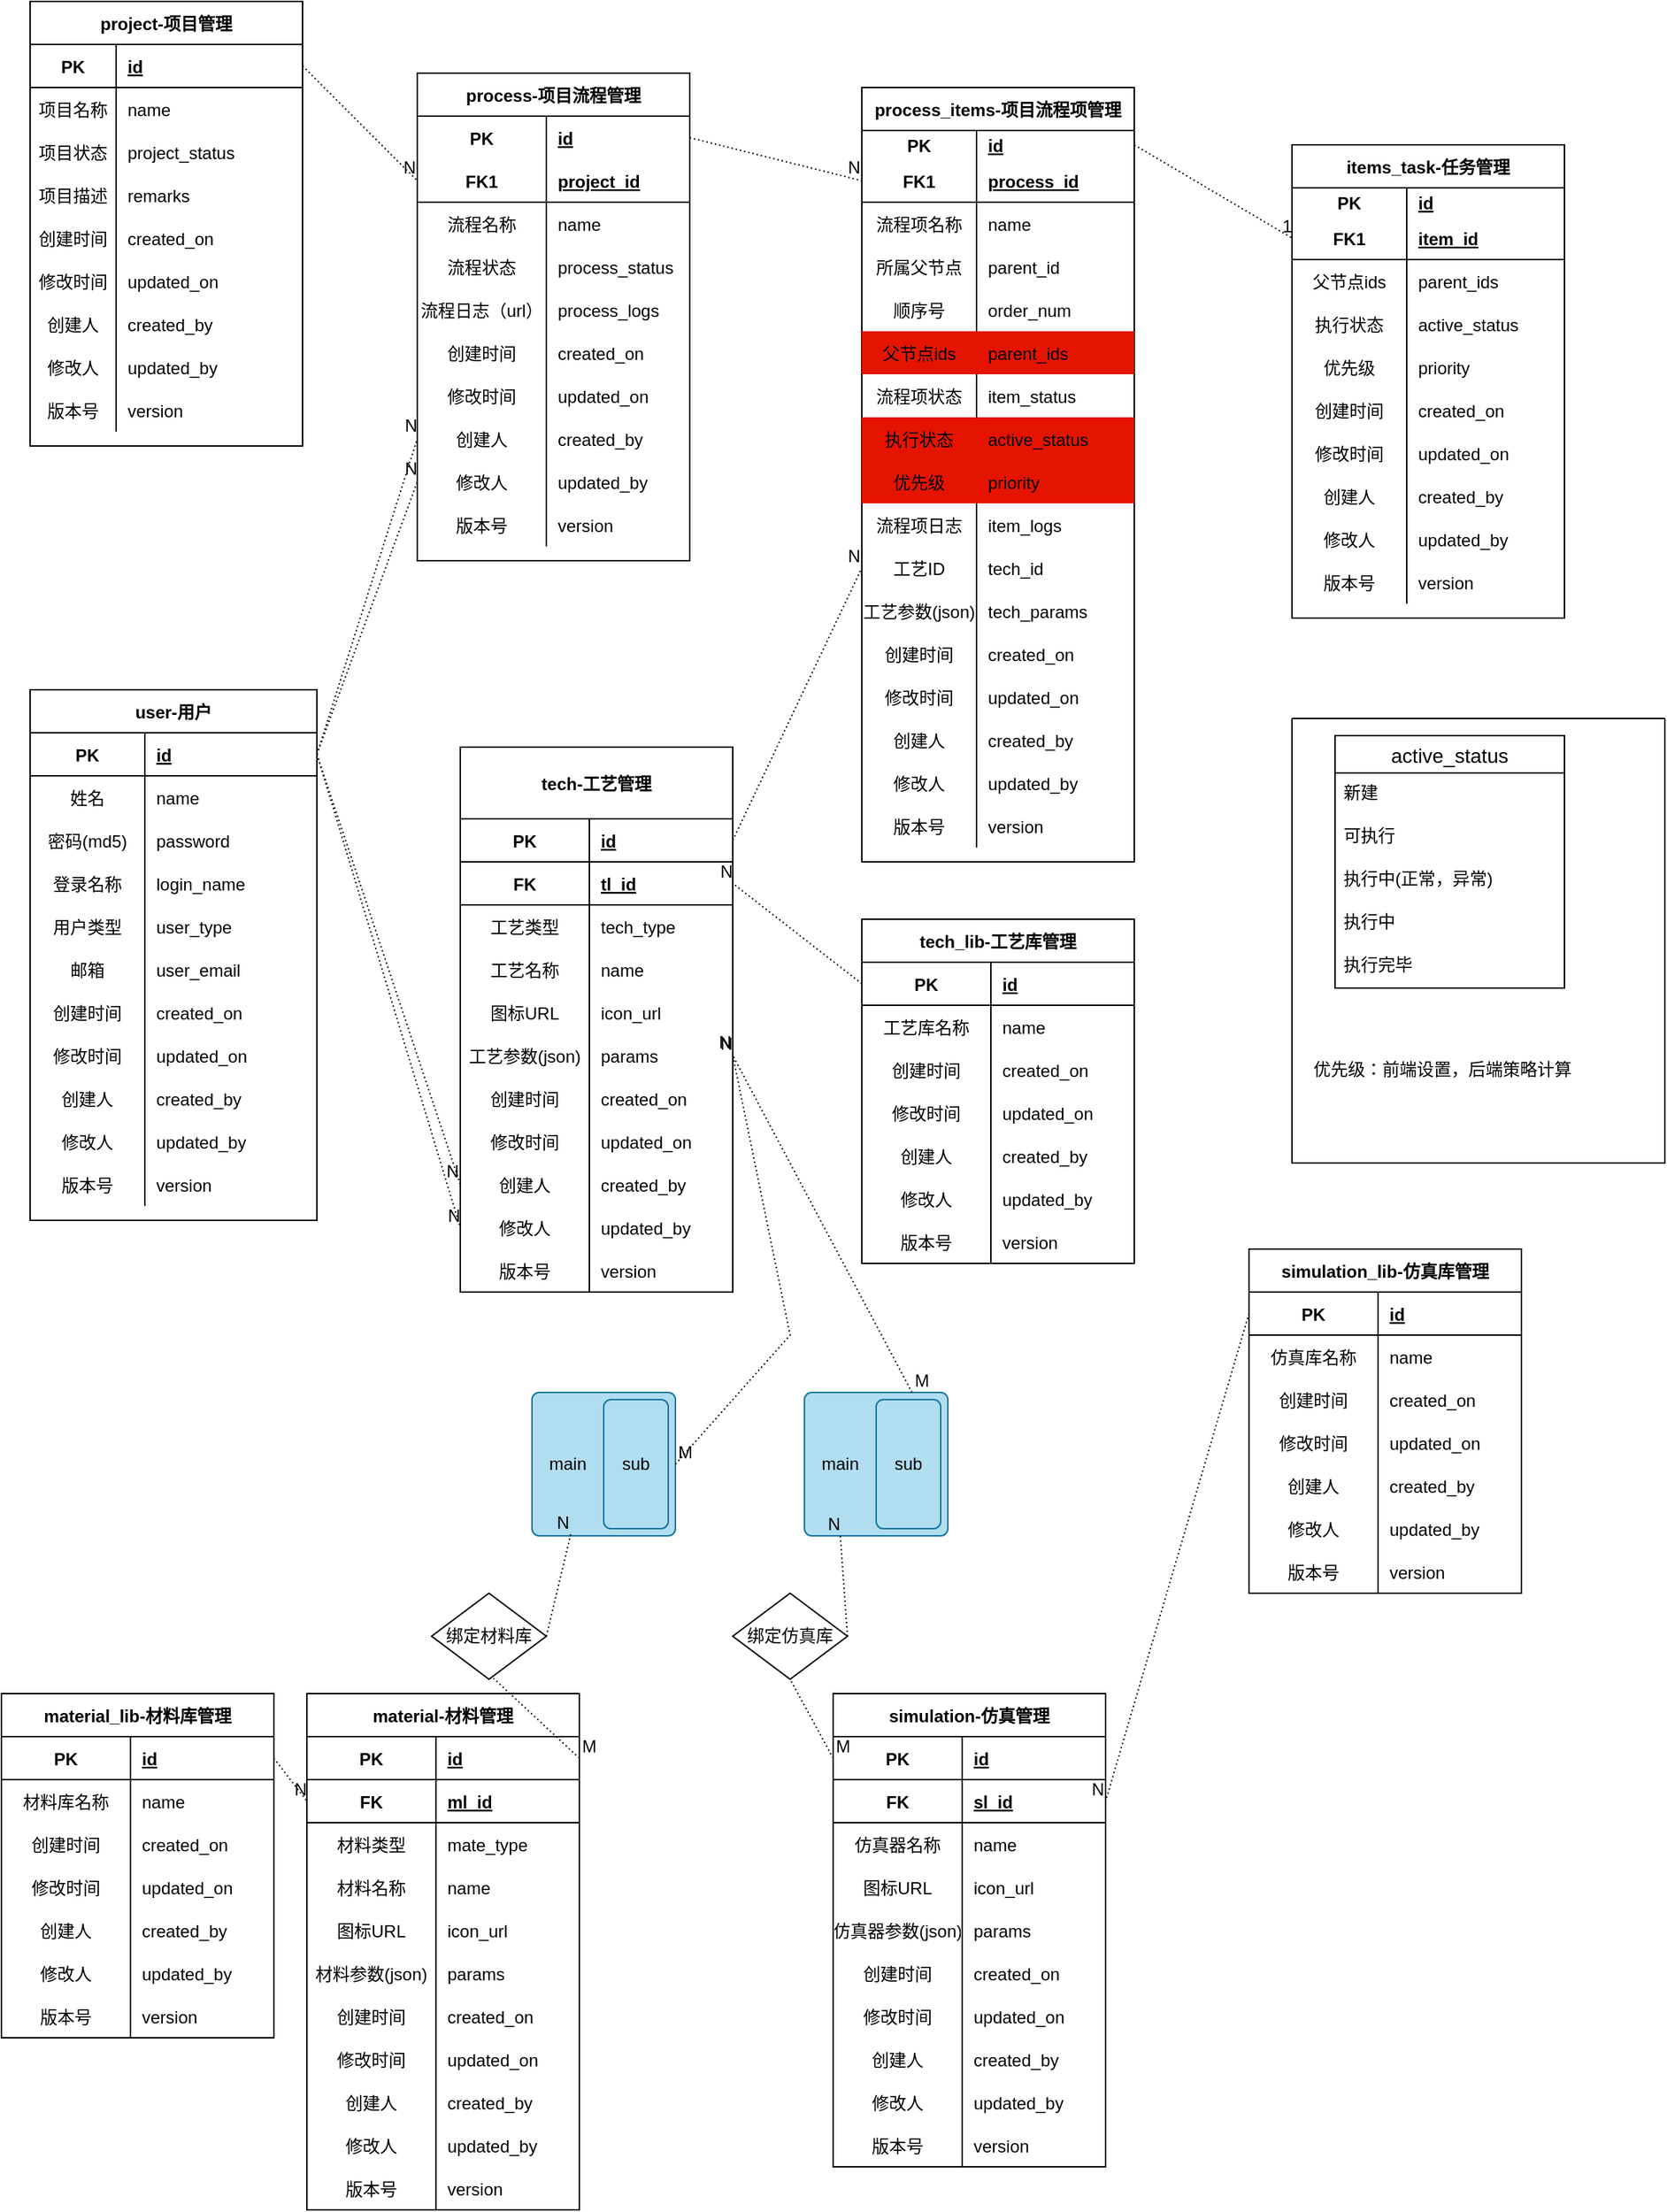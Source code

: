 <mxfile version="15.7.3" type="github">
  <diagram name="Page-1" id="efa7a0a1-bf9b-a30e-e6df-94a7791c09e9">
    <mxGraphModel dx="1350" dy="805" grid="1" gridSize="10" guides="1" tooltips="1" connect="1" arrows="1" fold="1" page="1" pageScale="1" pageWidth="826" pageHeight="1169" background="#ffffff" math="0" shadow="0">
      <root>
        <mxCell id="0" />
        <mxCell id="1" parent="0" />
        <mxCell id="5AFQF3MTORODZiCQAGDJ-149" value="user-用户" style="shape=table;startSize=30;container=1;collapsible=1;childLayout=tableLayout;fixedRows=1;rowLines=0;fontStyle=1;align=center;resizeLast=1;" parent="1" vertex="1">
          <mxGeometry x="30" y="520" width="200" height="370" as="geometry" />
        </mxCell>
        <mxCell id="5AFQF3MTORODZiCQAGDJ-150" value="" style="shape=partialRectangle;collapsible=0;dropTarget=0;pointerEvents=0;fillColor=none;top=0;left=0;bottom=1;right=0;points=[[0,0.5],[1,0.5]];portConstraint=eastwest;" parent="5AFQF3MTORODZiCQAGDJ-149" vertex="1">
          <mxGeometry y="30" width="200" height="30" as="geometry" />
        </mxCell>
        <mxCell id="5AFQF3MTORODZiCQAGDJ-151" value="PK" style="shape=partialRectangle;connectable=0;fillColor=none;top=0;left=0;bottom=0;right=0;fontStyle=1;overflow=hidden;" parent="5AFQF3MTORODZiCQAGDJ-150" vertex="1">
          <mxGeometry width="80" height="30" as="geometry">
            <mxRectangle width="80" height="30" as="alternateBounds" />
          </mxGeometry>
        </mxCell>
        <mxCell id="5AFQF3MTORODZiCQAGDJ-152" value="id" style="shape=partialRectangle;connectable=0;fillColor=none;top=0;left=0;bottom=0;right=0;align=left;spacingLeft=6;fontStyle=5;overflow=hidden;" parent="5AFQF3MTORODZiCQAGDJ-150" vertex="1">
          <mxGeometry x="80" width="120" height="30" as="geometry">
            <mxRectangle width="120" height="30" as="alternateBounds" />
          </mxGeometry>
        </mxCell>
        <mxCell id="5AFQF3MTORODZiCQAGDJ-153" value="" style="shape=partialRectangle;collapsible=0;dropTarget=0;pointerEvents=0;fillColor=none;top=0;left=0;bottom=0;right=0;points=[[0,0.5],[1,0.5]];portConstraint=eastwest;" parent="5AFQF3MTORODZiCQAGDJ-149" vertex="1">
          <mxGeometry y="60" width="200" height="30" as="geometry" />
        </mxCell>
        <mxCell id="5AFQF3MTORODZiCQAGDJ-154" value="姓名" style="shape=partialRectangle;connectable=0;fillColor=none;top=0;left=0;bottom=0;right=0;editable=1;overflow=hidden;" parent="5AFQF3MTORODZiCQAGDJ-153" vertex="1">
          <mxGeometry width="80" height="30" as="geometry">
            <mxRectangle width="80" height="30" as="alternateBounds" />
          </mxGeometry>
        </mxCell>
        <mxCell id="5AFQF3MTORODZiCQAGDJ-155" value="name" style="shape=partialRectangle;connectable=0;fillColor=none;top=0;left=0;bottom=0;right=0;align=left;spacingLeft=6;overflow=hidden;" parent="5AFQF3MTORODZiCQAGDJ-153" vertex="1">
          <mxGeometry x="80" width="120" height="30" as="geometry">
            <mxRectangle width="120" height="30" as="alternateBounds" />
          </mxGeometry>
        </mxCell>
        <mxCell id="5AFQF3MTORODZiCQAGDJ-156" value="" style="shape=partialRectangle;collapsible=0;dropTarget=0;pointerEvents=0;fillColor=none;top=0;left=0;bottom=0;right=0;points=[[0,0.5],[1,0.5]];portConstraint=eastwest;" parent="5AFQF3MTORODZiCQAGDJ-149" vertex="1">
          <mxGeometry y="90" width="200" height="30" as="geometry" />
        </mxCell>
        <mxCell id="5AFQF3MTORODZiCQAGDJ-157" value="密码(md5)" style="shape=partialRectangle;connectable=0;fillColor=none;top=0;left=0;bottom=0;right=0;editable=1;overflow=hidden;" parent="5AFQF3MTORODZiCQAGDJ-156" vertex="1">
          <mxGeometry width="80" height="30" as="geometry">
            <mxRectangle width="80" height="30" as="alternateBounds" />
          </mxGeometry>
        </mxCell>
        <mxCell id="5AFQF3MTORODZiCQAGDJ-158" value="password" style="shape=partialRectangle;connectable=0;fillColor=none;top=0;left=0;bottom=0;right=0;align=left;spacingLeft=6;overflow=hidden;" parent="5AFQF3MTORODZiCQAGDJ-156" vertex="1">
          <mxGeometry x="80" width="120" height="30" as="geometry">
            <mxRectangle width="120" height="30" as="alternateBounds" />
          </mxGeometry>
        </mxCell>
        <mxCell id="5AFQF3MTORODZiCQAGDJ-159" value="" style="shape=partialRectangle;collapsible=0;dropTarget=0;pointerEvents=0;fillColor=none;top=0;left=0;bottom=0;right=0;points=[[0,0.5],[1,0.5]];portConstraint=eastwest;" parent="5AFQF3MTORODZiCQAGDJ-149" vertex="1">
          <mxGeometry y="120" width="200" height="30" as="geometry" />
        </mxCell>
        <mxCell id="5AFQF3MTORODZiCQAGDJ-160" value="登录名称" style="shape=partialRectangle;connectable=0;fillColor=none;top=0;left=0;bottom=0;right=0;editable=1;overflow=hidden;" parent="5AFQF3MTORODZiCQAGDJ-159" vertex="1">
          <mxGeometry width="80" height="30" as="geometry">
            <mxRectangle width="80" height="30" as="alternateBounds" />
          </mxGeometry>
        </mxCell>
        <mxCell id="5AFQF3MTORODZiCQAGDJ-161" value="login_name" style="shape=partialRectangle;connectable=0;fillColor=none;top=0;left=0;bottom=0;right=0;align=left;spacingLeft=6;overflow=hidden;" parent="5AFQF3MTORODZiCQAGDJ-159" vertex="1">
          <mxGeometry x="80" width="120" height="30" as="geometry">
            <mxRectangle width="120" height="30" as="alternateBounds" />
          </mxGeometry>
        </mxCell>
        <mxCell id="5AFQF3MTORODZiCQAGDJ-212" value="" style="shape=partialRectangle;collapsible=0;dropTarget=0;pointerEvents=0;fillColor=none;top=0;left=0;bottom=0;right=0;points=[[0,0.5],[1,0.5]];portConstraint=eastwest;" parent="5AFQF3MTORODZiCQAGDJ-149" vertex="1">
          <mxGeometry y="150" width="200" height="30" as="geometry" />
        </mxCell>
        <mxCell id="5AFQF3MTORODZiCQAGDJ-213" value="用户类型" style="shape=partialRectangle;connectable=0;fillColor=none;top=0;left=0;bottom=0;right=0;editable=1;overflow=hidden;" parent="5AFQF3MTORODZiCQAGDJ-212" vertex="1">
          <mxGeometry width="80" height="30" as="geometry">
            <mxRectangle width="80" height="30" as="alternateBounds" />
          </mxGeometry>
        </mxCell>
        <mxCell id="5AFQF3MTORODZiCQAGDJ-214" value="user_type" style="shape=partialRectangle;connectable=0;fillColor=none;top=0;left=0;bottom=0;right=0;align=left;spacingLeft=6;overflow=hidden;" parent="5AFQF3MTORODZiCQAGDJ-212" vertex="1">
          <mxGeometry x="80" width="120" height="30" as="geometry">
            <mxRectangle width="120" height="30" as="alternateBounds" />
          </mxGeometry>
        </mxCell>
        <mxCell id="5AFQF3MTORODZiCQAGDJ-306" value="" style="shape=partialRectangle;collapsible=0;dropTarget=0;pointerEvents=0;fillColor=none;top=0;left=0;bottom=0;right=0;points=[[0,0.5],[1,0.5]];portConstraint=eastwest;" parent="5AFQF3MTORODZiCQAGDJ-149" vertex="1">
          <mxGeometry y="180" width="200" height="30" as="geometry" />
        </mxCell>
        <mxCell id="5AFQF3MTORODZiCQAGDJ-307" value="邮箱" style="shape=partialRectangle;connectable=0;fillColor=none;top=0;left=0;bottom=0;right=0;editable=1;overflow=hidden;" parent="5AFQF3MTORODZiCQAGDJ-306" vertex="1">
          <mxGeometry width="80" height="30" as="geometry">
            <mxRectangle width="80" height="30" as="alternateBounds" />
          </mxGeometry>
        </mxCell>
        <mxCell id="5AFQF3MTORODZiCQAGDJ-308" value="user_email" style="shape=partialRectangle;connectable=0;fillColor=none;top=0;left=0;bottom=0;right=0;align=left;spacingLeft=6;overflow=hidden;" parent="5AFQF3MTORODZiCQAGDJ-306" vertex="1">
          <mxGeometry x="80" width="120" height="30" as="geometry">
            <mxRectangle width="120" height="30" as="alternateBounds" />
          </mxGeometry>
        </mxCell>
        <mxCell id="5AFQF3MTORODZiCQAGDJ-309" value="" style="shape=partialRectangle;collapsible=0;dropTarget=0;pointerEvents=0;fillColor=none;top=0;left=0;bottom=0;right=0;points=[[0,0.5],[1,0.5]];portConstraint=eastwest;" parent="5AFQF3MTORODZiCQAGDJ-149" vertex="1">
          <mxGeometry y="210" width="200" height="30" as="geometry" />
        </mxCell>
        <mxCell id="5AFQF3MTORODZiCQAGDJ-310" value="创建时间" style="shape=partialRectangle;connectable=0;fillColor=none;top=0;left=0;bottom=0;right=0;editable=1;overflow=hidden;" parent="5AFQF3MTORODZiCQAGDJ-309" vertex="1">
          <mxGeometry width="80" height="30" as="geometry">
            <mxRectangle width="80" height="30" as="alternateBounds" />
          </mxGeometry>
        </mxCell>
        <mxCell id="5AFQF3MTORODZiCQAGDJ-311" value="created_on" style="shape=partialRectangle;connectable=0;fillColor=none;top=0;left=0;bottom=0;right=0;align=left;spacingLeft=6;overflow=hidden;" parent="5AFQF3MTORODZiCQAGDJ-309" vertex="1">
          <mxGeometry x="80" width="120" height="30" as="geometry">
            <mxRectangle width="120" height="30" as="alternateBounds" />
          </mxGeometry>
        </mxCell>
        <mxCell id="5AFQF3MTORODZiCQAGDJ-312" value="" style="shape=partialRectangle;collapsible=0;dropTarget=0;pointerEvents=0;fillColor=none;top=0;left=0;bottom=0;right=0;points=[[0,0.5],[1,0.5]];portConstraint=eastwest;" parent="5AFQF3MTORODZiCQAGDJ-149" vertex="1">
          <mxGeometry y="240" width="200" height="30" as="geometry" />
        </mxCell>
        <mxCell id="5AFQF3MTORODZiCQAGDJ-313" value="修改时间" style="shape=partialRectangle;connectable=0;fillColor=none;top=0;left=0;bottom=0;right=0;editable=1;overflow=hidden;" parent="5AFQF3MTORODZiCQAGDJ-312" vertex="1">
          <mxGeometry width="80" height="30" as="geometry">
            <mxRectangle width="80" height="30" as="alternateBounds" />
          </mxGeometry>
        </mxCell>
        <mxCell id="5AFQF3MTORODZiCQAGDJ-314" value="updated_on" style="shape=partialRectangle;connectable=0;fillColor=none;top=0;left=0;bottom=0;right=0;align=left;spacingLeft=6;overflow=hidden;" parent="5AFQF3MTORODZiCQAGDJ-312" vertex="1">
          <mxGeometry x="80" width="120" height="30" as="geometry">
            <mxRectangle width="120" height="30" as="alternateBounds" />
          </mxGeometry>
        </mxCell>
        <mxCell id="5AFQF3MTORODZiCQAGDJ-323" value="" style="shape=partialRectangle;collapsible=0;dropTarget=0;pointerEvents=0;fillColor=none;top=0;left=0;bottom=0;right=0;points=[[0,0.5],[1,0.5]];portConstraint=eastwest;" parent="5AFQF3MTORODZiCQAGDJ-149" vertex="1">
          <mxGeometry y="270" width="200" height="30" as="geometry" />
        </mxCell>
        <mxCell id="5AFQF3MTORODZiCQAGDJ-324" value="创建人" style="shape=partialRectangle;connectable=0;fillColor=none;top=0;left=0;bottom=0;right=0;editable=1;overflow=hidden;" parent="5AFQF3MTORODZiCQAGDJ-323" vertex="1">
          <mxGeometry width="80" height="30" as="geometry">
            <mxRectangle width="80" height="30" as="alternateBounds" />
          </mxGeometry>
        </mxCell>
        <mxCell id="5AFQF3MTORODZiCQAGDJ-325" value="created_by" style="shape=partialRectangle;connectable=0;fillColor=none;top=0;left=0;bottom=0;right=0;align=left;spacingLeft=6;overflow=hidden;" parent="5AFQF3MTORODZiCQAGDJ-323" vertex="1">
          <mxGeometry x="80" width="120" height="30" as="geometry">
            <mxRectangle width="120" height="30" as="alternateBounds" />
          </mxGeometry>
        </mxCell>
        <mxCell id="5AFQF3MTORODZiCQAGDJ-326" value="" style="shape=partialRectangle;collapsible=0;dropTarget=0;pointerEvents=0;fillColor=none;top=0;left=0;bottom=0;right=0;points=[[0,0.5],[1,0.5]];portConstraint=eastwest;" parent="5AFQF3MTORODZiCQAGDJ-149" vertex="1">
          <mxGeometry y="300" width="200" height="30" as="geometry" />
        </mxCell>
        <mxCell id="5AFQF3MTORODZiCQAGDJ-327" value="修改人" style="shape=partialRectangle;connectable=0;fillColor=none;top=0;left=0;bottom=0;right=0;editable=1;overflow=hidden;" parent="5AFQF3MTORODZiCQAGDJ-326" vertex="1">
          <mxGeometry width="80" height="30" as="geometry">
            <mxRectangle width="80" height="30" as="alternateBounds" />
          </mxGeometry>
        </mxCell>
        <mxCell id="5AFQF3MTORODZiCQAGDJ-328" value="updated_by" style="shape=partialRectangle;connectable=0;fillColor=none;top=0;left=0;bottom=0;right=0;align=left;spacingLeft=6;overflow=hidden;" parent="5AFQF3MTORODZiCQAGDJ-326" vertex="1">
          <mxGeometry x="80" width="120" height="30" as="geometry">
            <mxRectangle width="120" height="30" as="alternateBounds" />
          </mxGeometry>
        </mxCell>
        <mxCell id="5AFQF3MTORODZiCQAGDJ-315" value="" style="shape=partialRectangle;collapsible=0;dropTarget=0;pointerEvents=0;fillColor=none;top=0;left=0;bottom=0;right=0;points=[[0,0.5],[1,0.5]];portConstraint=eastwest;" parent="5AFQF3MTORODZiCQAGDJ-149" vertex="1">
          <mxGeometry y="330" width="200" height="30" as="geometry" />
        </mxCell>
        <mxCell id="5AFQF3MTORODZiCQAGDJ-316" value="版本号" style="shape=partialRectangle;connectable=0;fillColor=none;top=0;left=0;bottom=0;right=0;editable=1;overflow=hidden;" parent="5AFQF3MTORODZiCQAGDJ-315" vertex="1">
          <mxGeometry width="80" height="30" as="geometry">
            <mxRectangle width="80" height="30" as="alternateBounds" />
          </mxGeometry>
        </mxCell>
        <mxCell id="5AFQF3MTORODZiCQAGDJ-317" value="version" style="shape=partialRectangle;connectable=0;fillColor=none;top=0;left=0;bottom=0;right=0;align=left;spacingLeft=6;overflow=hidden;" parent="5AFQF3MTORODZiCQAGDJ-315" vertex="1">
          <mxGeometry x="80" width="120" height="30" as="geometry">
            <mxRectangle width="120" height="30" as="alternateBounds" />
          </mxGeometry>
        </mxCell>
        <mxCell id="5AFQF3MTORODZiCQAGDJ-329" value="project-项目管理" style="shape=table;startSize=30;container=1;collapsible=1;childLayout=tableLayout;fixedRows=1;rowLines=0;fontStyle=1;align=center;resizeLast=1;" parent="1" vertex="1">
          <mxGeometry x="30" y="40" width="190" height="310" as="geometry" />
        </mxCell>
        <mxCell id="5AFQF3MTORODZiCQAGDJ-330" value="" style="shape=partialRectangle;collapsible=0;dropTarget=0;pointerEvents=0;fillColor=none;top=0;left=0;bottom=1;right=0;points=[[0,0.5],[1,0.5]];portConstraint=eastwest;" parent="5AFQF3MTORODZiCQAGDJ-329" vertex="1">
          <mxGeometry y="30" width="190" height="30" as="geometry" />
        </mxCell>
        <mxCell id="5AFQF3MTORODZiCQAGDJ-331" value="PK" style="shape=partialRectangle;connectable=0;fillColor=none;top=0;left=0;bottom=0;right=0;fontStyle=1;overflow=hidden;" parent="5AFQF3MTORODZiCQAGDJ-330" vertex="1">
          <mxGeometry width="60" height="30" as="geometry">
            <mxRectangle width="60" height="30" as="alternateBounds" />
          </mxGeometry>
        </mxCell>
        <mxCell id="5AFQF3MTORODZiCQAGDJ-332" value="id" style="shape=partialRectangle;connectable=0;fillColor=none;top=0;left=0;bottom=0;right=0;align=left;spacingLeft=6;fontStyle=5;overflow=hidden;" parent="5AFQF3MTORODZiCQAGDJ-330" vertex="1">
          <mxGeometry x="60" width="130" height="30" as="geometry">
            <mxRectangle width="130" height="30" as="alternateBounds" />
          </mxGeometry>
        </mxCell>
        <mxCell id="5AFQF3MTORODZiCQAGDJ-333" value="" style="shape=partialRectangle;collapsible=0;dropTarget=0;pointerEvents=0;fillColor=none;top=0;left=0;bottom=0;right=0;points=[[0,0.5],[1,0.5]];portConstraint=eastwest;" parent="5AFQF3MTORODZiCQAGDJ-329" vertex="1">
          <mxGeometry y="60" width="190" height="30" as="geometry" />
        </mxCell>
        <mxCell id="5AFQF3MTORODZiCQAGDJ-334" value="项目名称" style="shape=partialRectangle;connectable=0;fillColor=none;top=0;left=0;bottom=0;right=0;editable=1;overflow=hidden;" parent="5AFQF3MTORODZiCQAGDJ-333" vertex="1">
          <mxGeometry width="60" height="30" as="geometry">
            <mxRectangle width="60" height="30" as="alternateBounds" />
          </mxGeometry>
        </mxCell>
        <mxCell id="5AFQF3MTORODZiCQAGDJ-335" value="name" style="shape=partialRectangle;connectable=0;fillColor=none;top=0;left=0;bottom=0;right=0;align=left;spacingLeft=6;overflow=hidden;" parent="5AFQF3MTORODZiCQAGDJ-333" vertex="1">
          <mxGeometry x="60" width="130" height="30" as="geometry">
            <mxRectangle width="130" height="30" as="alternateBounds" />
          </mxGeometry>
        </mxCell>
        <mxCell id="5AFQF3MTORODZiCQAGDJ-336" value="" style="shape=partialRectangle;collapsible=0;dropTarget=0;pointerEvents=0;fillColor=none;top=0;left=0;bottom=0;right=0;points=[[0,0.5],[1,0.5]];portConstraint=eastwest;" parent="5AFQF3MTORODZiCQAGDJ-329" vertex="1">
          <mxGeometry y="90" width="190" height="30" as="geometry" />
        </mxCell>
        <mxCell id="5AFQF3MTORODZiCQAGDJ-337" value="项目状态" style="shape=partialRectangle;connectable=0;fillColor=none;top=0;left=0;bottom=0;right=0;editable=1;overflow=hidden;" parent="5AFQF3MTORODZiCQAGDJ-336" vertex="1">
          <mxGeometry width="60" height="30" as="geometry">
            <mxRectangle width="60" height="30" as="alternateBounds" />
          </mxGeometry>
        </mxCell>
        <mxCell id="5AFQF3MTORODZiCQAGDJ-338" value="project_status" style="shape=partialRectangle;connectable=0;fillColor=none;top=0;left=0;bottom=0;right=0;align=left;spacingLeft=6;overflow=hidden;" parent="5AFQF3MTORODZiCQAGDJ-336" vertex="1">
          <mxGeometry x="60" width="130" height="30" as="geometry">
            <mxRectangle width="130" height="30" as="alternateBounds" />
          </mxGeometry>
        </mxCell>
        <mxCell id="5AFQF3MTORODZiCQAGDJ-339" value="" style="shape=partialRectangle;collapsible=0;dropTarget=0;pointerEvents=0;fillColor=none;top=0;left=0;bottom=0;right=0;points=[[0,0.5],[1,0.5]];portConstraint=eastwest;" parent="5AFQF3MTORODZiCQAGDJ-329" vertex="1">
          <mxGeometry y="120" width="190" height="30" as="geometry" />
        </mxCell>
        <mxCell id="5AFQF3MTORODZiCQAGDJ-340" value="项目描述" style="shape=partialRectangle;connectable=0;fillColor=none;top=0;left=0;bottom=0;right=0;editable=1;overflow=hidden;" parent="5AFQF3MTORODZiCQAGDJ-339" vertex="1">
          <mxGeometry width="60" height="30" as="geometry">
            <mxRectangle width="60" height="30" as="alternateBounds" />
          </mxGeometry>
        </mxCell>
        <mxCell id="5AFQF3MTORODZiCQAGDJ-341" value="remarks" style="shape=partialRectangle;connectable=0;fillColor=none;top=0;left=0;bottom=0;right=0;align=left;spacingLeft=6;overflow=hidden;" parent="5AFQF3MTORODZiCQAGDJ-339" vertex="1">
          <mxGeometry x="60" width="130" height="30" as="geometry">
            <mxRectangle width="130" height="30" as="alternateBounds" />
          </mxGeometry>
        </mxCell>
        <mxCell id="5AFQF3MTORODZiCQAGDJ-348" value="" style="shape=partialRectangle;collapsible=0;dropTarget=0;pointerEvents=0;fillColor=none;top=0;left=0;bottom=0;right=0;points=[[0,0.5],[1,0.5]];portConstraint=eastwest;" parent="5AFQF3MTORODZiCQAGDJ-329" vertex="1">
          <mxGeometry y="150" width="190" height="30" as="geometry" />
        </mxCell>
        <mxCell id="5AFQF3MTORODZiCQAGDJ-349" value="创建时间" style="shape=partialRectangle;connectable=0;fillColor=none;top=0;left=0;bottom=0;right=0;editable=1;overflow=hidden;" parent="5AFQF3MTORODZiCQAGDJ-348" vertex="1">
          <mxGeometry width="60" height="30" as="geometry">
            <mxRectangle width="60" height="30" as="alternateBounds" />
          </mxGeometry>
        </mxCell>
        <mxCell id="5AFQF3MTORODZiCQAGDJ-350" value="created_on" style="shape=partialRectangle;connectable=0;fillColor=none;top=0;left=0;bottom=0;right=0;align=left;spacingLeft=6;overflow=hidden;" parent="5AFQF3MTORODZiCQAGDJ-348" vertex="1">
          <mxGeometry x="60" width="130" height="30" as="geometry">
            <mxRectangle width="130" height="30" as="alternateBounds" />
          </mxGeometry>
        </mxCell>
        <mxCell id="5AFQF3MTORODZiCQAGDJ-351" value="" style="shape=partialRectangle;collapsible=0;dropTarget=0;pointerEvents=0;fillColor=none;top=0;left=0;bottom=0;right=0;points=[[0,0.5],[1,0.5]];portConstraint=eastwest;" parent="5AFQF3MTORODZiCQAGDJ-329" vertex="1">
          <mxGeometry y="180" width="190" height="30" as="geometry" />
        </mxCell>
        <mxCell id="5AFQF3MTORODZiCQAGDJ-352" value="修改时间" style="shape=partialRectangle;connectable=0;fillColor=none;top=0;left=0;bottom=0;right=0;editable=1;overflow=hidden;" parent="5AFQF3MTORODZiCQAGDJ-351" vertex="1">
          <mxGeometry width="60" height="30" as="geometry">
            <mxRectangle width="60" height="30" as="alternateBounds" />
          </mxGeometry>
        </mxCell>
        <mxCell id="5AFQF3MTORODZiCQAGDJ-353" value="updated_on" style="shape=partialRectangle;connectable=0;fillColor=none;top=0;left=0;bottom=0;right=0;align=left;spacingLeft=6;overflow=hidden;" parent="5AFQF3MTORODZiCQAGDJ-351" vertex="1">
          <mxGeometry x="60" width="130" height="30" as="geometry">
            <mxRectangle width="130" height="30" as="alternateBounds" />
          </mxGeometry>
        </mxCell>
        <mxCell id="5AFQF3MTORODZiCQAGDJ-354" value="" style="shape=partialRectangle;collapsible=0;dropTarget=0;pointerEvents=0;fillColor=none;top=0;left=0;bottom=0;right=0;points=[[0,0.5],[1,0.5]];portConstraint=eastwest;" parent="5AFQF3MTORODZiCQAGDJ-329" vertex="1">
          <mxGeometry y="210" width="190" height="30" as="geometry" />
        </mxCell>
        <mxCell id="5AFQF3MTORODZiCQAGDJ-355" value="创建人" style="shape=partialRectangle;connectable=0;fillColor=none;top=0;left=0;bottom=0;right=0;editable=1;overflow=hidden;" parent="5AFQF3MTORODZiCQAGDJ-354" vertex="1">
          <mxGeometry width="60" height="30" as="geometry">
            <mxRectangle width="60" height="30" as="alternateBounds" />
          </mxGeometry>
        </mxCell>
        <mxCell id="5AFQF3MTORODZiCQAGDJ-356" value="created_by" style="shape=partialRectangle;connectable=0;fillColor=none;top=0;left=0;bottom=0;right=0;align=left;spacingLeft=6;overflow=hidden;" parent="5AFQF3MTORODZiCQAGDJ-354" vertex="1">
          <mxGeometry x="60" width="130" height="30" as="geometry">
            <mxRectangle width="130" height="30" as="alternateBounds" />
          </mxGeometry>
        </mxCell>
        <mxCell id="5AFQF3MTORODZiCQAGDJ-357" value="" style="shape=partialRectangle;collapsible=0;dropTarget=0;pointerEvents=0;fillColor=none;top=0;left=0;bottom=0;right=0;points=[[0,0.5],[1,0.5]];portConstraint=eastwest;" parent="5AFQF3MTORODZiCQAGDJ-329" vertex="1">
          <mxGeometry y="240" width="190" height="30" as="geometry" />
        </mxCell>
        <mxCell id="5AFQF3MTORODZiCQAGDJ-358" value="修改人" style="shape=partialRectangle;connectable=0;fillColor=none;top=0;left=0;bottom=0;right=0;editable=1;overflow=hidden;" parent="5AFQF3MTORODZiCQAGDJ-357" vertex="1">
          <mxGeometry width="60" height="30" as="geometry">
            <mxRectangle width="60" height="30" as="alternateBounds" />
          </mxGeometry>
        </mxCell>
        <mxCell id="5AFQF3MTORODZiCQAGDJ-359" value="updated_by" style="shape=partialRectangle;connectable=0;fillColor=none;top=0;left=0;bottom=0;right=0;align=left;spacingLeft=6;overflow=hidden;" parent="5AFQF3MTORODZiCQAGDJ-357" vertex="1">
          <mxGeometry x="60" width="130" height="30" as="geometry">
            <mxRectangle width="130" height="30" as="alternateBounds" />
          </mxGeometry>
        </mxCell>
        <mxCell id="5AFQF3MTORODZiCQAGDJ-360" value="" style="shape=partialRectangle;collapsible=0;dropTarget=0;pointerEvents=0;fillColor=none;top=0;left=0;bottom=0;right=0;points=[[0,0.5],[1,0.5]];portConstraint=eastwest;" parent="5AFQF3MTORODZiCQAGDJ-329" vertex="1">
          <mxGeometry y="270" width="190" height="30" as="geometry" />
        </mxCell>
        <mxCell id="5AFQF3MTORODZiCQAGDJ-361" value="版本号" style="shape=partialRectangle;connectable=0;fillColor=none;top=0;left=0;bottom=0;right=0;editable=1;overflow=hidden;" parent="5AFQF3MTORODZiCQAGDJ-360" vertex="1">
          <mxGeometry width="60" height="30" as="geometry">
            <mxRectangle width="60" height="30" as="alternateBounds" />
          </mxGeometry>
        </mxCell>
        <mxCell id="5AFQF3MTORODZiCQAGDJ-362" value="version" style="shape=partialRectangle;connectable=0;fillColor=none;top=0;left=0;bottom=0;right=0;align=left;spacingLeft=6;overflow=hidden;" parent="5AFQF3MTORODZiCQAGDJ-360" vertex="1">
          <mxGeometry x="60" width="130" height="30" as="geometry">
            <mxRectangle width="130" height="30" as="alternateBounds" />
          </mxGeometry>
        </mxCell>
        <mxCell id="5AFQF3MTORODZiCQAGDJ-369" value="material-材料管理" style="shape=table;startSize=30;container=1;collapsible=1;childLayout=tableLayout;fixedRows=1;rowLines=0;fontStyle=1;align=center;resizeLast=1;" parent="1" vertex="1">
          <mxGeometry x="223" y="1220" width="190" height="360" as="geometry" />
        </mxCell>
        <mxCell id="5AFQF3MTORODZiCQAGDJ-370" value="" style="shape=partialRectangle;collapsible=0;dropTarget=0;pointerEvents=0;fillColor=none;top=0;left=0;bottom=1;right=0;points=[[0,0.5],[1,0.5]];portConstraint=eastwest;" parent="5AFQF3MTORODZiCQAGDJ-369" vertex="1">
          <mxGeometry y="30" width="190" height="30" as="geometry" />
        </mxCell>
        <mxCell id="5AFQF3MTORODZiCQAGDJ-371" value="PK" style="shape=partialRectangle;connectable=0;fillColor=none;top=0;left=0;bottom=0;right=0;fontStyle=1;overflow=hidden;" parent="5AFQF3MTORODZiCQAGDJ-370" vertex="1">
          <mxGeometry width="90" height="30" as="geometry">
            <mxRectangle width="90" height="30" as="alternateBounds" />
          </mxGeometry>
        </mxCell>
        <mxCell id="5AFQF3MTORODZiCQAGDJ-372" value="id" style="shape=partialRectangle;connectable=0;fillColor=none;top=0;left=0;bottom=0;right=0;align=left;spacingLeft=6;fontStyle=5;overflow=hidden;" parent="5AFQF3MTORODZiCQAGDJ-370" vertex="1">
          <mxGeometry x="90" width="100" height="30" as="geometry">
            <mxRectangle width="100" height="30" as="alternateBounds" />
          </mxGeometry>
        </mxCell>
        <mxCell id="5AFQF3MTORODZiCQAGDJ-652" value="" style="shape=partialRectangle;collapsible=0;dropTarget=0;pointerEvents=0;fillColor=none;top=0;left=0;bottom=1;right=0;points=[[0,0.5],[1,0.5]];portConstraint=eastwest;" parent="5AFQF3MTORODZiCQAGDJ-369" vertex="1">
          <mxGeometry y="60" width="190" height="30" as="geometry" />
        </mxCell>
        <mxCell id="5AFQF3MTORODZiCQAGDJ-653" value="FK" style="shape=partialRectangle;connectable=0;fillColor=none;top=0;left=0;bottom=0;right=0;fontStyle=1;overflow=hidden;" parent="5AFQF3MTORODZiCQAGDJ-652" vertex="1">
          <mxGeometry width="90" height="30" as="geometry">
            <mxRectangle width="90" height="30" as="alternateBounds" />
          </mxGeometry>
        </mxCell>
        <mxCell id="5AFQF3MTORODZiCQAGDJ-654" value="ml_id" style="shape=partialRectangle;connectable=0;fillColor=none;top=0;left=0;bottom=0;right=0;align=left;spacingLeft=6;fontStyle=5;overflow=hidden;" parent="5AFQF3MTORODZiCQAGDJ-652" vertex="1">
          <mxGeometry x="90" width="100" height="30" as="geometry">
            <mxRectangle width="100" height="30" as="alternateBounds" />
          </mxGeometry>
        </mxCell>
        <mxCell id="5AFQF3MTORODZiCQAGDJ-398" value="" style="shape=partialRectangle;collapsible=0;dropTarget=0;pointerEvents=0;fillColor=none;top=0;left=0;bottom=0;right=0;points=[[0,0.5],[1,0.5]];portConstraint=eastwest;" parent="5AFQF3MTORODZiCQAGDJ-369" vertex="1">
          <mxGeometry y="90" width="190" height="30" as="geometry" />
        </mxCell>
        <mxCell id="5AFQF3MTORODZiCQAGDJ-399" value="材料类型" style="shape=partialRectangle;connectable=0;fillColor=none;top=0;left=0;bottom=0;right=0;editable=1;overflow=hidden;" parent="5AFQF3MTORODZiCQAGDJ-398" vertex="1">
          <mxGeometry width="90" height="30" as="geometry">
            <mxRectangle width="90" height="30" as="alternateBounds" />
          </mxGeometry>
        </mxCell>
        <mxCell id="5AFQF3MTORODZiCQAGDJ-400" value="mate_type" style="shape=partialRectangle;connectable=0;fillColor=none;top=0;left=0;bottom=0;right=0;align=left;spacingLeft=6;overflow=hidden;" parent="5AFQF3MTORODZiCQAGDJ-398" vertex="1">
          <mxGeometry x="90" width="100" height="30" as="geometry">
            <mxRectangle width="100" height="30" as="alternateBounds" />
          </mxGeometry>
        </mxCell>
        <mxCell id="5AFQF3MTORODZiCQAGDJ-376" value="" style="shape=partialRectangle;collapsible=0;dropTarget=0;pointerEvents=0;fillColor=none;top=0;left=0;bottom=0;right=0;points=[[0,0.5],[1,0.5]];portConstraint=eastwest;" parent="5AFQF3MTORODZiCQAGDJ-369" vertex="1">
          <mxGeometry y="120" width="190" height="30" as="geometry" />
        </mxCell>
        <mxCell id="5AFQF3MTORODZiCQAGDJ-377" value="材料名称" style="shape=partialRectangle;connectable=0;fillColor=none;top=0;left=0;bottom=0;right=0;editable=1;overflow=hidden;" parent="5AFQF3MTORODZiCQAGDJ-376" vertex="1">
          <mxGeometry width="90" height="30" as="geometry">
            <mxRectangle width="90" height="30" as="alternateBounds" />
          </mxGeometry>
        </mxCell>
        <mxCell id="5AFQF3MTORODZiCQAGDJ-378" value="name" style="shape=partialRectangle;connectable=0;fillColor=none;top=0;left=0;bottom=0;right=0;align=left;spacingLeft=6;overflow=hidden;" parent="5AFQF3MTORODZiCQAGDJ-376" vertex="1">
          <mxGeometry x="90" width="100" height="30" as="geometry">
            <mxRectangle width="100" height="30" as="alternateBounds" />
          </mxGeometry>
        </mxCell>
        <mxCell id="5AFQF3MTORODZiCQAGDJ-463" value="" style="shape=partialRectangle;collapsible=0;dropTarget=0;pointerEvents=0;fillColor=none;top=0;left=0;bottom=0;right=0;points=[[0,0.5],[1,0.5]];portConstraint=eastwest;" parent="5AFQF3MTORODZiCQAGDJ-369" vertex="1">
          <mxGeometry y="150" width="190" height="30" as="geometry" />
        </mxCell>
        <mxCell id="5AFQF3MTORODZiCQAGDJ-464" value="图标URL" style="shape=partialRectangle;connectable=0;fillColor=none;top=0;left=0;bottom=0;right=0;editable=1;overflow=hidden;" parent="5AFQF3MTORODZiCQAGDJ-463" vertex="1">
          <mxGeometry width="90" height="30" as="geometry">
            <mxRectangle width="90" height="30" as="alternateBounds" />
          </mxGeometry>
        </mxCell>
        <mxCell id="5AFQF3MTORODZiCQAGDJ-465" value="icon_url" style="shape=partialRectangle;connectable=0;fillColor=none;top=0;left=0;bottom=0;right=0;align=left;spacingLeft=6;overflow=hidden;" parent="5AFQF3MTORODZiCQAGDJ-463" vertex="1">
          <mxGeometry x="90" width="100" height="30" as="geometry">
            <mxRectangle width="100" height="30" as="alternateBounds" />
          </mxGeometry>
        </mxCell>
        <mxCell id="5AFQF3MTORODZiCQAGDJ-379" value="" style="shape=partialRectangle;collapsible=0;dropTarget=0;pointerEvents=0;fillColor=none;top=0;left=0;bottom=0;right=0;points=[[0,0.5],[1,0.5]];portConstraint=eastwest;" parent="5AFQF3MTORODZiCQAGDJ-369" vertex="1">
          <mxGeometry y="180" width="190" height="30" as="geometry" />
        </mxCell>
        <mxCell id="5AFQF3MTORODZiCQAGDJ-380" value="材料参数(json)" style="shape=partialRectangle;connectable=0;fillColor=none;top=0;left=0;bottom=0;right=0;editable=1;overflow=hidden;" parent="5AFQF3MTORODZiCQAGDJ-379" vertex="1">
          <mxGeometry width="90" height="30" as="geometry">
            <mxRectangle width="90" height="30" as="alternateBounds" />
          </mxGeometry>
        </mxCell>
        <mxCell id="5AFQF3MTORODZiCQAGDJ-381" value="params" style="shape=partialRectangle;connectable=0;fillColor=none;top=0;left=0;bottom=0;right=0;align=left;spacingLeft=6;overflow=hidden;" parent="5AFQF3MTORODZiCQAGDJ-379" vertex="1">
          <mxGeometry x="90" width="100" height="30" as="geometry">
            <mxRectangle width="100" height="30" as="alternateBounds" />
          </mxGeometry>
        </mxCell>
        <mxCell id="5AFQF3MTORODZiCQAGDJ-382" value="" style="shape=partialRectangle;collapsible=0;dropTarget=0;pointerEvents=0;fillColor=none;top=0;left=0;bottom=0;right=0;points=[[0,0.5],[1,0.5]];portConstraint=eastwest;" parent="5AFQF3MTORODZiCQAGDJ-369" vertex="1">
          <mxGeometry y="210" width="190" height="30" as="geometry" />
        </mxCell>
        <mxCell id="5AFQF3MTORODZiCQAGDJ-383" value="创建时间" style="shape=partialRectangle;connectable=0;fillColor=none;top=0;left=0;bottom=0;right=0;editable=1;overflow=hidden;" parent="5AFQF3MTORODZiCQAGDJ-382" vertex="1">
          <mxGeometry width="90" height="30" as="geometry">
            <mxRectangle width="90" height="30" as="alternateBounds" />
          </mxGeometry>
        </mxCell>
        <mxCell id="5AFQF3MTORODZiCQAGDJ-384" value="created_on" style="shape=partialRectangle;connectable=0;fillColor=none;top=0;left=0;bottom=0;right=0;align=left;spacingLeft=6;overflow=hidden;" parent="5AFQF3MTORODZiCQAGDJ-382" vertex="1">
          <mxGeometry x="90" width="100" height="30" as="geometry">
            <mxRectangle width="100" height="30" as="alternateBounds" />
          </mxGeometry>
        </mxCell>
        <mxCell id="5AFQF3MTORODZiCQAGDJ-385" value="" style="shape=partialRectangle;collapsible=0;dropTarget=0;pointerEvents=0;fillColor=none;top=0;left=0;bottom=0;right=0;points=[[0,0.5],[1,0.5]];portConstraint=eastwest;" parent="5AFQF3MTORODZiCQAGDJ-369" vertex="1">
          <mxGeometry y="240" width="190" height="30" as="geometry" />
        </mxCell>
        <mxCell id="5AFQF3MTORODZiCQAGDJ-386" value="修改时间" style="shape=partialRectangle;connectable=0;fillColor=none;top=0;left=0;bottom=0;right=0;editable=1;overflow=hidden;" parent="5AFQF3MTORODZiCQAGDJ-385" vertex="1">
          <mxGeometry width="90" height="30" as="geometry">
            <mxRectangle width="90" height="30" as="alternateBounds" />
          </mxGeometry>
        </mxCell>
        <mxCell id="5AFQF3MTORODZiCQAGDJ-387" value="updated_on" style="shape=partialRectangle;connectable=0;fillColor=none;top=0;left=0;bottom=0;right=0;align=left;spacingLeft=6;overflow=hidden;" parent="5AFQF3MTORODZiCQAGDJ-385" vertex="1">
          <mxGeometry x="90" width="100" height="30" as="geometry">
            <mxRectangle width="100" height="30" as="alternateBounds" />
          </mxGeometry>
        </mxCell>
        <mxCell id="5AFQF3MTORODZiCQAGDJ-388" value="" style="shape=partialRectangle;collapsible=0;dropTarget=0;pointerEvents=0;fillColor=none;top=0;left=0;bottom=0;right=0;points=[[0,0.5],[1,0.5]];portConstraint=eastwest;" parent="5AFQF3MTORODZiCQAGDJ-369" vertex="1">
          <mxGeometry y="270" width="190" height="30" as="geometry" />
        </mxCell>
        <mxCell id="5AFQF3MTORODZiCQAGDJ-389" value="创建人" style="shape=partialRectangle;connectable=0;fillColor=none;top=0;left=0;bottom=0;right=0;editable=1;overflow=hidden;" parent="5AFQF3MTORODZiCQAGDJ-388" vertex="1">
          <mxGeometry width="90" height="30" as="geometry">
            <mxRectangle width="90" height="30" as="alternateBounds" />
          </mxGeometry>
        </mxCell>
        <mxCell id="5AFQF3MTORODZiCQAGDJ-390" value="created_by" style="shape=partialRectangle;connectable=0;fillColor=none;top=0;left=0;bottom=0;right=0;align=left;spacingLeft=6;overflow=hidden;" parent="5AFQF3MTORODZiCQAGDJ-388" vertex="1">
          <mxGeometry x="90" width="100" height="30" as="geometry">
            <mxRectangle width="100" height="30" as="alternateBounds" />
          </mxGeometry>
        </mxCell>
        <mxCell id="5AFQF3MTORODZiCQAGDJ-391" value="" style="shape=partialRectangle;collapsible=0;dropTarget=0;pointerEvents=0;fillColor=none;top=0;left=0;bottom=0;right=0;points=[[0,0.5],[1,0.5]];portConstraint=eastwest;" parent="5AFQF3MTORODZiCQAGDJ-369" vertex="1">
          <mxGeometry y="300" width="190" height="30" as="geometry" />
        </mxCell>
        <mxCell id="5AFQF3MTORODZiCQAGDJ-392" value="修改人" style="shape=partialRectangle;connectable=0;fillColor=none;top=0;left=0;bottom=0;right=0;editable=1;overflow=hidden;" parent="5AFQF3MTORODZiCQAGDJ-391" vertex="1">
          <mxGeometry width="90" height="30" as="geometry">
            <mxRectangle width="90" height="30" as="alternateBounds" />
          </mxGeometry>
        </mxCell>
        <mxCell id="5AFQF3MTORODZiCQAGDJ-393" value="updated_by" style="shape=partialRectangle;connectable=0;fillColor=none;top=0;left=0;bottom=0;right=0;align=left;spacingLeft=6;overflow=hidden;" parent="5AFQF3MTORODZiCQAGDJ-391" vertex="1">
          <mxGeometry x="90" width="100" height="30" as="geometry">
            <mxRectangle width="100" height="30" as="alternateBounds" />
          </mxGeometry>
        </mxCell>
        <mxCell id="5AFQF3MTORODZiCQAGDJ-394" value="" style="shape=partialRectangle;collapsible=0;dropTarget=0;pointerEvents=0;fillColor=none;top=0;left=0;bottom=0;right=0;points=[[0,0.5],[1,0.5]];portConstraint=eastwest;" parent="5AFQF3MTORODZiCQAGDJ-369" vertex="1">
          <mxGeometry y="330" width="190" height="30" as="geometry" />
        </mxCell>
        <mxCell id="5AFQF3MTORODZiCQAGDJ-395" value="版本号" style="shape=partialRectangle;connectable=0;fillColor=none;top=0;left=0;bottom=0;right=0;editable=1;overflow=hidden;" parent="5AFQF3MTORODZiCQAGDJ-394" vertex="1">
          <mxGeometry width="90" height="30" as="geometry">
            <mxRectangle width="90" height="30" as="alternateBounds" />
          </mxGeometry>
        </mxCell>
        <mxCell id="5AFQF3MTORODZiCQAGDJ-396" value="version" style="shape=partialRectangle;connectable=0;fillColor=none;top=0;left=0;bottom=0;right=0;align=left;spacingLeft=6;overflow=hidden;" parent="5AFQF3MTORODZiCQAGDJ-394" vertex="1">
          <mxGeometry x="90" width="100" height="30" as="geometry">
            <mxRectangle width="100" height="30" as="alternateBounds" />
          </mxGeometry>
        </mxCell>
        <mxCell id="5AFQF3MTORODZiCQAGDJ-401" value="tech-工艺管理" style="shape=table;startSize=50;container=1;collapsible=1;childLayout=tableLayout;fixedRows=1;rowLines=0;fontStyle=1;align=center;resizeLast=1;" parent="1" vertex="1">
          <mxGeometry x="330" y="560" width="190" height="380" as="geometry" />
        </mxCell>
        <mxCell id="5AFQF3MTORODZiCQAGDJ-402" value="" style="shape=partialRectangle;collapsible=0;dropTarget=0;pointerEvents=0;fillColor=none;top=0;left=0;bottom=1;right=0;points=[[0,0.5],[1,0.5]];portConstraint=eastwest;" parent="5AFQF3MTORODZiCQAGDJ-401" vertex="1">
          <mxGeometry y="50" width="190" height="30" as="geometry" />
        </mxCell>
        <mxCell id="5AFQF3MTORODZiCQAGDJ-403" value="PK" style="shape=partialRectangle;connectable=0;fillColor=none;top=0;left=0;bottom=0;right=0;fontStyle=1;overflow=hidden;" parent="5AFQF3MTORODZiCQAGDJ-402" vertex="1">
          <mxGeometry width="90" height="30" as="geometry">
            <mxRectangle width="90" height="30" as="alternateBounds" />
          </mxGeometry>
        </mxCell>
        <mxCell id="5AFQF3MTORODZiCQAGDJ-404" value="id" style="shape=partialRectangle;connectable=0;fillColor=none;top=0;left=0;bottom=0;right=0;align=left;spacingLeft=6;fontStyle=5;overflow=hidden;" parent="5AFQF3MTORODZiCQAGDJ-402" vertex="1">
          <mxGeometry x="90" width="100" height="30" as="geometry">
            <mxRectangle width="100" height="30" as="alternateBounds" />
          </mxGeometry>
        </mxCell>
        <mxCell id="5AFQF3MTORODZiCQAGDJ-777" value="" style="shape=partialRectangle;collapsible=0;dropTarget=0;pointerEvents=0;fillColor=none;top=0;left=0;bottom=1;right=0;points=[[0,0.5],[1,0.5]];portConstraint=eastwest;" parent="5AFQF3MTORODZiCQAGDJ-401" vertex="1">
          <mxGeometry y="80" width="190" height="30" as="geometry" />
        </mxCell>
        <mxCell id="5AFQF3MTORODZiCQAGDJ-778" value="FK" style="shape=partialRectangle;connectable=0;fillColor=none;top=0;left=0;bottom=0;right=0;fontStyle=1;overflow=hidden;" parent="5AFQF3MTORODZiCQAGDJ-777" vertex="1">
          <mxGeometry width="90" height="30" as="geometry">
            <mxRectangle width="90" height="30" as="alternateBounds" />
          </mxGeometry>
        </mxCell>
        <mxCell id="5AFQF3MTORODZiCQAGDJ-779" value="tl_id" style="shape=partialRectangle;connectable=0;fillColor=none;top=0;left=0;bottom=0;right=0;align=left;spacingLeft=6;fontStyle=5;overflow=hidden;" parent="5AFQF3MTORODZiCQAGDJ-777" vertex="1">
          <mxGeometry x="90" width="100" height="30" as="geometry">
            <mxRectangle width="100" height="30" as="alternateBounds" />
          </mxGeometry>
        </mxCell>
        <mxCell id="5AFQF3MTORODZiCQAGDJ-408" value="" style="shape=partialRectangle;collapsible=0;dropTarget=0;pointerEvents=0;fillColor=none;top=0;left=0;bottom=0;right=0;points=[[0,0.5],[1,0.5]];portConstraint=eastwest;" parent="5AFQF3MTORODZiCQAGDJ-401" vertex="1">
          <mxGeometry y="110" width="190" height="30" as="geometry" />
        </mxCell>
        <mxCell id="5AFQF3MTORODZiCQAGDJ-409" value="工艺类型" style="shape=partialRectangle;connectable=0;fillColor=none;top=0;left=0;bottom=0;right=0;editable=1;overflow=hidden;" parent="5AFQF3MTORODZiCQAGDJ-408" vertex="1">
          <mxGeometry width="90" height="30" as="geometry">
            <mxRectangle width="90" height="30" as="alternateBounds" />
          </mxGeometry>
        </mxCell>
        <mxCell id="5AFQF3MTORODZiCQAGDJ-410" value="tech_type" style="shape=partialRectangle;connectable=0;fillColor=none;top=0;left=0;bottom=0;right=0;align=left;spacingLeft=6;overflow=hidden;" parent="5AFQF3MTORODZiCQAGDJ-408" vertex="1">
          <mxGeometry x="90" width="100" height="30" as="geometry">
            <mxRectangle width="100" height="30" as="alternateBounds" />
          </mxGeometry>
        </mxCell>
        <mxCell id="5AFQF3MTORODZiCQAGDJ-411" value="" style="shape=partialRectangle;collapsible=0;dropTarget=0;pointerEvents=0;fillColor=none;top=0;left=0;bottom=0;right=0;points=[[0,0.5],[1,0.5]];portConstraint=eastwest;" parent="5AFQF3MTORODZiCQAGDJ-401" vertex="1">
          <mxGeometry y="140" width="190" height="30" as="geometry" />
        </mxCell>
        <mxCell id="5AFQF3MTORODZiCQAGDJ-412" value="工艺名称" style="shape=partialRectangle;connectable=0;fillColor=none;top=0;left=0;bottom=0;right=0;editable=1;overflow=hidden;" parent="5AFQF3MTORODZiCQAGDJ-411" vertex="1">
          <mxGeometry width="90" height="30" as="geometry">
            <mxRectangle width="90" height="30" as="alternateBounds" />
          </mxGeometry>
        </mxCell>
        <mxCell id="5AFQF3MTORODZiCQAGDJ-413" value="name" style="shape=partialRectangle;connectable=0;fillColor=none;top=0;left=0;bottom=0;right=0;align=left;spacingLeft=6;overflow=hidden;" parent="5AFQF3MTORODZiCQAGDJ-411" vertex="1">
          <mxGeometry x="90" width="100" height="30" as="geometry">
            <mxRectangle width="100" height="30" as="alternateBounds" />
          </mxGeometry>
        </mxCell>
        <mxCell id="5AFQF3MTORODZiCQAGDJ-469" value="" style="shape=partialRectangle;collapsible=0;dropTarget=0;pointerEvents=0;fillColor=none;top=0;left=0;bottom=0;right=0;points=[[0,0.5],[1,0.5]];portConstraint=eastwest;" parent="5AFQF3MTORODZiCQAGDJ-401" vertex="1">
          <mxGeometry y="170" width="190" height="30" as="geometry" />
        </mxCell>
        <mxCell id="5AFQF3MTORODZiCQAGDJ-470" value="图标URL" style="shape=partialRectangle;connectable=0;fillColor=none;top=0;left=0;bottom=0;right=0;editable=1;overflow=hidden;" parent="5AFQF3MTORODZiCQAGDJ-469" vertex="1">
          <mxGeometry width="90" height="30" as="geometry">
            <mxRectangle width="90" height="30" as="alternateBounds" />
          </mxGeometry>
        </mxCell>
        <mxCell id="5AFQF3MTORODZiCQAGDJ-471" value="icon_url" style="shape=partialRectangle;connectable=0;fillColor=none;top=0;left=0;bottom=0;right=0;align=left;spacingLeft=6;overflow=hidden;" parent="5AFQF3MTORODZiCQAGDJ-469" vertex="1">
          <mxGeometry x="90" width="100" height="30" as="geometry">
            <mxRectangle width="100" height="30" as="alternateBounds" />
          </mxGeometry>
        </mxCell>
        <mxCell id="5AFQF3MTORODZiCQAGDJ-414" value="" style="shape=partialRectangle;collapsible=0;dropTarget=0;pointerEvents=0;fillColor=none;top=0;left=0;bottom=0;right=0;points=[[0,0.5],[1,0.5]];portConstraint=eastwest;" parent="5AFQF3MTORODZiCQAGDJ-401" vertex="1">
          <mxGeometry y="200" width="190" height="30" as="geometry" />
        </mxCell>
        <mxCell id="5AFQF3MTORODZiCQAGDJ-415" value="工艺参数(json)" style="shape=partialRectangle;connectable=0;fillColor=none;top=0;left=0;bottom=0;right=0;editable=1;overflow=hidden;" parent="5AFQF3MTORODZiCQAGDJ-414" vertex="1">
          <mxGeometry width="90" height="30" as="geometry">
            <mxRectangle width="90" height="30" as="alternateBounds" />
          </mxGeometry>
        </mxCell>
        <mxCell id="5AFQF3MTORODZiCQAGDJ-416" value="params" style="shape=partialRectangle;connectable=0;fillColor=none;top=0;left=0;bottom=0;right=0;align=left;spacingLeft=6;overflow=hidden;" parent="5AFQF3MTORODZiCQAGDJ-414" vertex="1">
          <mxGeometry x="90" width="100" height="30" as="geometry">
            <mxRectangle width="100" height="30" as="alternateBounds" />
          </mxGeometry>
        </mxCell>
        <mxCell id="5AFQF3MTORODZiCQAGDJ-417" value="" style="shape=partialRectangle;collapsible=0;dropTarget=0;pointerEvents=0;fillColor=none;top=0;left=0;bottom=0;right=0;points=[[0,0.5],[1,0.5]];portConstraint=eastwest;" parent="5AFQF3MTORODZiCQAGDJ-401" vertex="1">
          <mxGeometry y="230" width="190" height="30" as="geometry" />
        </mxCell>
        <mxCell id="5AFQF3MTORODZiCQAGDJ-418" value="创建时间" style="shape=partialRectangle;connectable=0;fillColor=none;top=0;left=0;bottom=0;right=0;editable=1;overflow=hidden;" parent="5AFQF3MTORODZiCQAGDJ-417" vertex="1">
          <mxGeometry width="90" height="30" as="geometry">
            <mxRectangle width="90" height="30" as="alternateBounds" />
          </mxGeometry>
        </mxCell>
        <mxCell id="5AFQF3MTORODZiCQAGDJ-419" value="created_on" style="shape=partialRectangle;connectable=0;fillColor=none;top=0;left=0;bottom=0;right=0;align=left;spacingLeft=6;overflow=hidden;" parent="5AFQF3MTORODZiCQAGDJ-417" vertex="1">
          <mxGeometry x="90" width="100" height="30" as="geometry">
            <mxRectangle width="100" height="30" as="alternateBounds" />
          </mxGeometry>
        </mxCell>
        <mxCell id="5AFQF3MTORODZiCQAGDJ-420" value="" style="shape=partialRectangle;collapsible=0;dropTarget=0;pointerEvents=0;fillColor=none;top=0;left=0;bottom=0;right=0;points=[[0,0.5],[1,0.5]];portConstraint=eastwest;" parent="5AFQF3MTORODZiCQAGDJ-401" vertex="1">
          <mxGeometry y="260" width="190" height="30" as="geometry" />
        </mxCell>
        <mxCell id="5AFQF3MTORODZiCQAGDJ-421" value="修改时间" style="shape=partialRectangle;connectable=0;fillColor=none;top=0;left=0;bottom=0;right=0;editable=1;overflow=hidden;" parent="5AFQF3MTORODZiCQAGDJ-420" vertex="1">
          <mxGeometry width="90" height="30" as="geometry">
            <mxRectangle width="90" height="30" as="alternateBounds" />
          </mxGeometry>
        </mxCell>
        <mxCell id="5AFQF3MTORODZiCQAGDJ-422" value="updated_on" style="shape=partialRectangle;connectable=0;fillColor=none;top=0;left=0;bottom=0;right=0;align=left;spacingLeft=6;overflow=hidden;" parent="5AFQF3MTORODZiCQAGDJ-420" vertex="1">
          <mxGeometry x="90" width="100" height="30" as="geometry">
            <mxRectangle width="100" height="30" as="alternateBounds" />
          </mxGeometry>
        </mxCell>
        <mxCell id="5AFQF3MTORODZiCQAGDJ-423" value="" style="shape=partialRectangle;collapsible=0;dropTarget=0;pointerEvents=0;fillColor=none;top=0;left=0;bottom=0;right=0;points=[[0,0.5],[1,0.5]];portConstraint=eastwest;" parent="5AFQF3MTORODZiCQAGDJ-401" vertex="1">
          <mxGeometry y="290" width="190" height="30" as="geometry" />
        </mxCell>
        <mxCell id="5AFQF3MTORODZiCQAGDJ-424" value="创建人" style="shape=partialRectangle;connectable=0;fillColor=none;top=0;left=0;bottom=0;right=0;editable=1;overflow=hidden;" parent="5AFQF3MTORODZiCQAGDJ-423" vertex="1">
          <mxGeometry width="90" height="30" as="geometry">
            <mxRectangle width="90" height="30" as="alternateBounds" />
          </mxGeometry>
        </mxCell>
        <mxCell id="5AFQF3MTORODZiCQAGDJ-425" value="created_by" style="shape=partialRectangle;connectable=0;fillColor=none;top=0;left=0;bottom=0;right=0;align=left;spacingLeft=6;overflow=hidden;" parent="5AFQF3MTORODZiCQAGDJ-423" vertex="1">
          <mxGeometry x="90" width="100" height="30" as="geometry">
            <mxRectangle width="100" height="30" as="alternateBounds" />
          </mxGeometry>
        </mxCell>
        <mxCell id="5AFQF3MTORODZiCQAGDJ-426" value="" style="shape=partialRectangle;collapsible=0;dropTarget=0;pointerEvents=0;fillColor=none;top=0;left=0;bottom=0;right=0;points=[[0,0.5],[1,0.5]];portConstraint=eastwest;" parent="5AFQF3MTORODZiCQAGDJ-401" vertex="1">
          <mxGeometry y="320" width="190" height="30" as="geometry" />
        </mxCell>
        <mxCell id="5AFQF3MTORODZiCQAGDJ-427" value="修改人" style="shape=partialRectangle;connectable=0;fillColor=none;top=0;left=0;bottom=0;right=0;editable=1;overflow=hidden;" parent="5AFQF3MTORODZiCQAGDJ-426" vertex="1">
          <mxGeometry width="90" height="30" as="geometry">
            <mxRectangle width="90" height="30" as="alternateBounds" />
          </mxGeometry>
        </mxCell>
        <mxCell id="5AFQF3MTORODZiCQAGDJ-428" value="updated_by" style="shape=partialRectangle;connectable=0;fillColor=none;top=0;left=0;bottom=0;right=0;align=left;spacingLeft=6;overflow=hidden;" parent="5AFQF3MTORODZiCQAGDJ-426" vertex="1">
          <mxGeometry x="90" width="100" height="30" as="geometry">
            <mxRectangle width="100" height="30" as="alternateBounds" />
          </mxGeometry>
        </mxCell>
        <mxCell id="5AFQF3MTORODZiCQAGDJ-429" value="" style="shape=partialRectangle;collapsible=0;dropTarget=0;pointerEvents=0;fillColor=none;top=0;left=0;bottom=0;right=0;points=[[0,0.5],[1,0.5]];portConstraint=eastwest;" parent="5AFQF3MTORODZiCQAGDJ-401" vertex="1">
          <mxGeometry y="350" width="190" height="30" as="geometry" />
        </mxCell>
        <mxCell id="5AFQF3MTORODZiCQAGDJ-430" value="版本号" style="shape=partialRectangle;connectable=0;fillColor=none;top=0;left=0;bottom=0;right=0;editable=1;overflow=hidden;" parent="5AFQF3MTORODZiCQAGDJ-429" vertex="1">
          <mxGeometry width="90" height="30" as="geometry">
            <mxRectangle width="90" height="30" as="alternateBounds" />
          </mxGeometry>
        </mxCell>
        <mxCell id="5AFQF3MTORODZiCQAGDJ-431" value="version" style="shape=partialRectangle;connectable=0;fillColor=none;top=0;left=0;bottom=0;right=0;align=left;spacingLeft=6;overflow=hidden;" parent="5AFQF3MTORODZiCQAGDJ-429" vertex="1">
          <mxGeometry x="90" width="100" height="30" as="geometry">
            <mxRectangle width="100" height="30" as="alternateBounds" />
          </mxGeometry>
        </mxCell>
        <mxCell id="5AFQF3MTORODZiCQAGDJ-432" value="simulation-仿真管理" style="shape=table;startSize=30;container=1;collapsible=1;childLayout=tableLayout;fixedRows=1;rowLines=0;fontStyle=1;align=center;resizeLast=1;" parent="1" vertex="1">
          <mxGeometry x="590" y="1220" width="190" height="330" as="geometry" />
        </mxCell>
        <mxCell id="5AFQF3MTORODZiCQAGDJ-433" value="" style="shape=partialRectangle;collapsible=0;dropTarget=0;pointerEvents=0;fillColor=none;top=0;left=0;bottom=1;right=0;points=[[0,0.5],[1,0.5]];portConstraint=eastwest;" parent="5AFQF3MTORODZiCQAGDJ-432" vertex="1">
          <mxGeometry y="30" width="190" height="30" as="geometry" />
        </mxCell>
        <mxCell id="5AFQF3MTORODZiCQAGDJ-434" value="PK" style="shape=partialRectangle;connectable=0;fillColor=none;top=0;left=0;bottom=0;right=0;fontStyle=1;overflow=hidden;" parent="5AFQF3MTORODZiCQAGDJ-433" vertex="1">
          <mxGeometry width="90" height="30" as="geometry">
            <mxRectangle width="90" height="30" as="alternateBounds" />
          </mxGeometry>
        </mxCell>
        <mxCell id="5AFQF3MTORODZiCQAGDJ-435" value="id" style="shape=partialRectangle;connectable=0;fillColor=none;top=0;left=0;bottom=0;right=0;align=left;spacingLeft=6;fontStyle=5;overflow=hidden;" parent="5AFQF3MTORODZiCQAGDJ-433" vertex="1">
          <mxGeometry x="90" width="100" height="30" as="geometry">
            <mxRectangle width="100" height="30" as="alternateBounds" />
          </mxGeometry>
        </mxCell>
        <mxCell id="dZR4hdubqBpOCBKb2a_B-109" value="" style="shape=partialRectangle;collapsible=0;dropTarget=0;pointerEvents=0;fillColor=none;top=0;left=0;bottom=1;right=0;points=[[0,0.5],[1,0.5]];portConstraint=eastwest;" vertex="1" parent="5AFQF3MTORODZiCQAGDJ-432">
          <mxGeometry y="60" width="190" height="30" as="geometry" />
        </mxCell>
        <mxCell id="dZR4hdubqBpOCBKb2a_B-110" value="FK" style="shape=partialRectangle;connectable=0;fillColor=none;top=0;left=0;bottom=0;right=0;fontStyle=1;overflow=hidden;" vertex="1" parent="dZR4hdubqBpOCBKb2a_B-109">
          <mxGeometry width="90" height="30" as="geometry">
            <mxRectangle width="90" height="30" as="alternateBounds" />
          </mxGeometry>
        </mxCell>
        <mxCell id="dZR4hdubqBpOCBKb2a_B-111" value="sl_id" style="shape=partialRectangle;connectable=0;fillColor=none;top=0;left=0;bottom=0;right=0;align=left;spacingLeft=6;fontStyle=5;overflow=hidden;" vertex="1" parent="dZR4hdubqBpOCBKb2a_B-109">
          <mxGeometry x="90" width="100" height="30" as="geometry">
            <mxRectangle width="100" height="30" as="alternateBounds" />
          </mxGeometry>
        </mxCell>
        <mxCell id="5AFQF3MTORODZiCQAGDJ-442" value="" style="shape=partialRectangle;collapsible=0;dropTarget=0;pointerEvents=0;fillColor=none;top=0;left=0;bottom=0;right=0;points=[[0,0.5],[1,0.5]];portConstraint=eastwest;" parent="5AFQF3MTORODZiCQAGDJ-432" vertex="1">
          <mxGeometry y="90" width="190" height="30" as="geometry" />
        </mxCell>
        <mxCell id="5AFQF3MTORODZiCQAGDJ-443" value="仿真器名称" style="shape=partialRectangle;connectable=0;fillColor=none;top=0;left=0;bottom=0;right=0;editable=1;overflow=hidden;" parent="5AFQF3MTORODZiCQAGDJ-442" vertex="1">
          <mxGeometry width="90" height="30" as="geometry">
            <mxRectangle width="90" height="30" as="alternateBounds" />
          </mxGeometry>
        </mxCell>
        <mxCell id="5AFQF3MTORODZiCQAGDJ-444" value="name" style="shape=partialRectangle;connectable=0;fillColor=none;top=0;left=0;bottom=0;right=0;align=left;spacingLeft=6;overflow=hidden;" parent="5AFQF3MTORODZiCQAGDJ-442" vertex="1">
          <mxGeometry x="90" width="100" height="30" as="geometry">
            <mxRectangle width="100" height="30" as="alternateBounds" />
          </mxGeometry>
        </mxCell>
        <mxCell id="5AFQF3MTORODZiCQAGDJ-466" value="" style="shape=partialRectangle;collapsible=0;dropTarget=0;pointerEvents=0;fillColor=none;top=0;left=0;bottom=0;right=0;points=[[0,0.5],[1,0.5]];portConstraint=eastwest;" parent="5AFQF3MTORODZiCQAGDJ-432" vertex="1">
          <mxGeometry y="120" width="190" height="30" as="geometry" />
        </mxCell>
        <mxCell id="5AFQF3MTORODZiCQAGDJ-467" value="图标URL" style="shape=partialRectangle;connectable=0;fillColor=none;top=0;left=0;bottom=0;right=0;editable=1;overflow=hidden;" parent="5AFQF3MTORODZiCQAGDJ-466" vertex="1">
          <mxGeometry width="90" height="30" as="geometry">
            <mxRectangle width="90" height="30" as="alternateBounds" />
          </mxGeometry>
        </mxCell>
        <mxCell id="5AFQF3MTORODZiCQAGDJ-468" value="icon_url" style="shape=partialRectangle;connectable=0;fillColor=none;top=0;left=0;bottom=0;right=0;align=left;spacingLeft=6;overflow=hidden;" parent="5AFQF3MTORODZiCQAGDJ-466" vertex="1">
          <mxGeometry x="90" width="100" height="30" as="geometry">
            <mxRectangle width="100" height="30" as="alternateBounds" />
          </mxGeometry>
        </mxCell>
        <mxCell id="5AFQF3MTORODZiCQAGDJ-445" value="" style="shape=partialRectangle;collapsible=0;dropTarget=0;pointerEvents=0;fillColor=none;top=0;left=0;bottom=0;right=0;points=[[0,0.5],[1,0.5]];portConstraint=eastwest;" parent="5AFQF3MTORODZiCQAGDJ-432" vertex="1">
          <mxGeometry y="150" width="190" height="30" as="geometry" />
        </mxCell>
        <mxCell id="5AFQF3MTORODZiCQAGDJ-446" value="仿真器参数(json)" style="shape=partialRectangle;connectable=0;fillColor=none;top=0;left=0;bottom=0;right=0;editable=1;overflow=hidden;" parent="5AFQF3MTORODZiCQAGDJ-445" vertex="1">
          <mxGeometry width="90" height="30" as="geometry">
            <mxRectangle width="90" height="30" as="alternateBounds" />
          </mxGeometry>
        </mxCell>
        <mxCell id="5AFQF3MTORODZiCQAGDJ-447" value="params" style="shape=partialRectangle;connectable=0;fillColor=none;top=0;left=0;bottom=0;right=0;align=left;spacingLeft=6;overflow=hidden;" parent="5AFQF3MTORODZiCQAGDJ-445" vertex="1">
          <mxGeometry x="90" width="100" height="30" as="geometry">
            <mxRectangle width="100" height="30" as="alternateBounds" />
          </mxGeometry>
        </mxCell>
        <mxCell id="5AFQF3MTORODZiCQAGDJ-448" value="" style="shape=partialRectangle;collapsible=0;dropTarget=0;pointerEvents=0;fillColor=none;top=0;left=0;bottom=0;right=0;points=[[0,0.5],[1,0.5]];portConstraint=eastwest;" parent="5AFQF3MTORODZiCQAGDJ-432" vertex="1">
          <mxGeometry y="180" width="190" height="30" as="geometry" />
        </mxCell>
        <mxCell id="5AFQF3MTORODZiCQAGDJ-449" value="创建时间" style="shape=partialRectangle;connectable=0;fillColor=none;top=0;left=0;bottom=0;right=0;editable=1;overflow=hidden;" parent="5AFQF3MTORODZiCQAGDJ-448" vertex="1">
          <mxGeometry width="90" height="30" as="geometry">
            <mxRectangle width="90" height="30" as="alternateBounds" />
          </mxGeometry>
        </mxCell>
        <mxCell id="5AFQF3MTORODZiCQAGDJ-450" value="created_on" style="shape=partialRectangle;connectable=0;fillColor=none;top=0;left=0;bottom=0;right=0;align=left;spacingLeft=6;overflow=hidden;" parent="5AFQF3MTORODZiCQAGDJ-448" vertex="1">
          <mxGeometry x="90" width="100" height="30" as="geometry">
            <mxRectangle width="100" height="30" as="alternateBounds" />
          </mxGeometry>
        </mxCell>
        <mxCell id="5AFQF3MTORODZiCQAGDJ-451" value="" style="shape=partialRectangle;collapsible=0;dropTarget=0;pointerEvents=0;fillColor=none;top=0;left=0;bottom=0;right=0;points=[[0,0.5],[1,0.5]];portConstraint=eastwest;" parent="5AFQF3MTORODZiCQAGDJ-432" vertex="1">
          <mxGeometry y="210" width="190" height="30" as="geometry" />
        </mxCell>
        <mxCell id="5AFQF3MTORODZiCQAGDJ-452" value="修改时间" style="shape=partialRectangle;connectable=0;fillColor=none;top=0;left=0;bottom=0;right=0;editable=1;overflow=hidden;" parent="5AFQF3MTORODZiCQAGDJ-451" vertex="1">
          <mxGeometry width="90" height="30" as="geometry">
            <mxRectangle width="90" height="30" as="alternateBounds" />
          </mxGeometry>
        </mxCell>
        <mxCell id="5AFQF3MTORODZiCQAGDJ-453" value="updated_on" style="shape=partialRectangle;connectable=0;fillColor=none;top=0;left=0;bottom=0;right=0;align=left;spacingLeft=6;overflow=hidden;" parent="5AFQF3MTORODZiCQAGDJ-451" vertex="1">
          <mxGeometry x="90" width="100" height="30" as="geometry">
            <mxRectangle width="100" height="30" as="alternateBounds" />
          </mxGeometry>
        </mxCell>
        <mxCell id="5AFQF3MTORODZiCQAGDJ-454" value="" style="shape=partialRectangle;collapsible=0;dropTarget=0;pointerEvents=0;fillColor=none;top=0;left=0;bottom=0;right=0;points=[[0,0.5],[1,0.5]];portConstraint=eastwest;" parent="5AFQF3MTORODZiCQAGDJ-432" vertex="1">
          <mxGeometry y="240" width="190" height="30" as="geometry" />
        </mxCell>
        <mxCell id="5AFQF3MTORODZiCQAGDJ-455" value="创建人" style="shape=partialRectangle;connectable=0;fillColor=none;top=0;left=0;bottom=0;right=0;editable=1;overflow=hidden;" parent="5AFQF3MTORODZiCQAGDJ-454" vertex="1">
          <mxGeometry width="90" height="30" as="geometry">
            <mxRectangle width="90" height="30" as="alternateBounds" />
          </mxGeometry>
        </mxCell>
        <mxCell id="5AFQF3MTORODZiCQAGDJ-456" value="created_by" style="shape=partialRectangle;connectable=0;fillColor=none;top=0;left=0;bottom=0;right=0;align=left;spacingLeft=6;overflow=hidden;" parent="5AFQF3MTORODZiCQAGDJ-454" vertex="1">
          <mxGeometry x="90" width="100" height="30" as="geometry">
            <mxRectangle width="100" height="30" as="alternateBounds" />
          </mxGeometry>
        </mxCell>
        <mxCell id="5AFQF3MTORODZiCQAGDJ-457" value="" style="shape=partialRectangle;collapsible=0;dropTarget=0;pointerEvents=0;fillColor=none;top=0;left=0;bottom=0;right=0;points=[[0,0.5],[1,0.5]];portConstraint=eastwest;" parent="5AFQF3MTORODZiCQAGDJ-432" vertex="1">
          <mxGeometry y="270" width="190" height="30" as="geometry" />
        </mxCell>
        <mxCell id="5AFQF3MTORODZiCQAGDJ-458" value="修改人" style="shape=partialRectangle;connectable=0;fillColor=none;top=0;left=0;bottom=0;right=0;editable=1;overflow=hidden;" parent="5AFQF3MTORODZiCQAGDJ-457" vertex="1">
          <mxGeometry width="90" height="30" as="geometry">
            <mxRectangle width="90" height="30" as="alternateBounds" />
          </mxGeometry>
        </mxCell>
        <mxCell id="5AFQF3MTORODZiCQAGDJ-459" value="updated_by" style="shape=partialRectangle;connectable=0;fillColor=none;top=0;left=0;bottom=0;right=0;align=left;spacingLeft=6;overflow=hidden;" parent="5AFQF3MTORODZiCQAGDJ-457" vertex="1">
          <mxGeometry x="90" width="100" height="30" as="geometry">
            <mxRectangle width="100" height="30" as="alternateBounds" />
          </mxGeometry>
        </mxCell>
        <mxCell id="5AFQF3MTORODZiCQAGDJ-460" value="" style="shape=partialRectangle;collapsible=0;dropTarget=0;pointerEvents=0;fillColor=none;top=0;left=0;bottom=0;right=0;points=[[0,0.5],[1,0.5]];portConstraint=eastwest;" parent="5AFQF3MTORODZiCQAGDJ-432" vertex="1">
          <mxGeometry y="300" width="190" height="30" as="geometry" />
        </mxCell>
        <mxCell id="5AFQF3MTORODZiCQAGDJ-461" value="版本号" style="shape=partialRectangle;connectable=0;fillColor=none;top=0;left=0;bottom=0;right=0;editable=1;overflow=hidden;" parent="5AFQF3MTORODZiCQAGDJ-460" vertex="1">
          <mxGeometry width="90" height="30" as="geometry">
            <mxRectangle width="90" height="30" as="alternateBounds" />
          </mxGeometry>
        </mxCell>
        <mxCell id="5AFQF3MTORODZiCQAGDJ-462" value="version" style="shape=partialRectangle;connectable=0;fillColor=none;top=0;left=0;bottom=0;right=0;align=left;spacingLeft=6;overflow=hidden;" parent="5AFQF3MTORODZiCQAGDJ-460" vertex="1">
          <mxGeometry x="90" width="100" height="30" as="geometry">
            <mxRectangle width="100" height="30" as="alternateBounds" />
          </mxGeometry>
        </mxCell>
        <mxCell id="5AFQF3MTORODZiCQAGDJ-528" value="process_items-项目流程项管理" style="shape=table;startSize=30;container=1;collapsible=1;childLayout=tableLayout;fixedRows=1;rowLines=0;fontStyle=1;align=center;resizeLast=1;" parent="1" vertex="1">
          <mxGeometry x="610" y="100" width="190" height="540" as="geometry" />
        </mxCell>
        <mxCell id="5AFQF3MTORODZiCQAGDJ-529" value="" style="shape=partialRectangle;collapsible=0;dropTarget=0;pointerEvents=0;fillColor=none;top=0;left=0;bottom=0;right=0;points=[[0,0.5],[1,0.5]];portConstraint=eastwest;" parent="5AFQF3MTORODZiCQAGDJ-528" vertex="1">
          <mxGeometry y="30" width="190" height="20" as="geometry" />
        </mxCell>
        <mxCell id="5AFQF3MTORODZiCQAGDJ-530" value="PK" style="shape=partialRectangle;connectable=0;fillColor=none;top=0;left=0;bottom=0;right=0;fontStyle=1;overflow=hidden;" parent="5AFQF3MTORODZiCQAGDJ-529" vertex="1">
          <mxGeometry width="80" height="20" as="geometry">
            <mxRectangle width="80" height="20" as="alternateBounds" />
          </mxGeometry>
        </mxCell>
        <mxCell id="5AFQF3MTORODZiCQAGDJ-531" value="id" style="shape=partialRectangle;connectable=0;fillColor=none;top=0;left=0;bottom=0;right=0;align=left;spacingLeft=6;fontStyle=5;overflow=hidden;" parent="5AFQF3MTORODZiCQAGDJ-529" vertex="1">
          <mxGeometry x="80" width="110" height="20" as="geometry">
            <mxRectangle width="110" height="20" as="alternateBounds" />
          </mxGeometry>
        </mxCell>
        <mxCell id="5AFQF3MTORODZiCQAGDJ-532" value="" style="shape=partialRectangle;collapsible=0;dropTarget=0;pointerEvents=0;fillColor=none;top=0;left=0;bottom=1;right=0;points=[[0,0.5],[1,0.5]];portConstraint=eastwest;" parent="5AFQF3MTORODZiCQAGDJ-528" vertex="1">
          <mxGeometry y="50" width="190" height="30" as="geometry" />
        </mxCell>
        <mxCell id="5AFQF3MTORODZiCQAGDJ-533" value="FK1" style="shape=partialRectangle;connectable=0;fillColor=none;top=0;left=0;bottom=0;right=0;fontStyle=1;overflow=hidden;" parent="5AFQF3MTORODZiCQAGDJ-532" vertex="1">
          <mxGeometry width="80" height="30" as="geometry">
            <mxRectangle width="80" height="30" as="alternateBounds" />
          </mxGeometry>
        </mxCell>
        <mxCell id="5AFQF3MTORODZiCQAGDJ-534" value="process_id" style="shape=partialRectangle;connectable=0;fillColor=none;top=0;left=0;bottom=0;right=0;align=left;spacingLeft=6;fontStyle=5;overflow=hidden;" parent="5AFQF3MTORODZiCQAGDJ-532" vertex="1">
          <mxGeometry x="80" width="110" height="30" as="geometry">
            <mxRectangle width="110" height="30" as="alternateBounds" />
          </mxGeometry>
        </mxCell>
        <mxCell id="5AFQF3MTORODZiCQAGDJ-535" value="" style="shape=partialRectangle;collapsible=0;dropTarget=0;pointerEvents=0;fillColor=none;top=0;left=0;bottom=0;right=0;points=[[0,0.5],[1,0.5]];portConstraint=eastwest;" parent="5AFQF3MTORODZiCQAGDJ-528" vertex="1">
          <mxGeometry y="80" width="190" height="30" as="geometry" />
        </mxCell>
        <mxCell id="5AFQF3MTORODZiCQAGDJ-536" value="流程项名称" style="shape=partialRectangle;connectable=0;fillColor=none;top=0;left=0;bottom=0;right=0;editable=1;overflow=hidden;" parent="5AFQF3MTORODZiCQAGDJ-535" vertex="1">
          <mxGeometry width="80" height="30" as="geometry">
            <mxRectangle width="80" height="30" as="alternateBounds" />
          </mxGeometry>
        </mxCell>
        <mxCell id="5AFQF3MTORODZiCQAGDJ-537" value="name" style="shape=partialRectangle;connectable=0;fillColor=none;top=0;left=0;bottom=0;right=0;align=left;spacingLeft=6;overflow=hidden;" parent="5AFQF3MTORODZiCQAGDJ-535" vertex="1">
          <mxGeometry x="80" width="110" height="30" as="geometry">
            <mxRectangle width="110" height="30" as="alternateBounds" />
          </mxGeometry>
        </mxCell>
        <mxCell id="5AFQF3MTORODZiCQAGDJ-729" value="" style="shape=partialRectangle;collapsible=0;dropTarget=0;pointerEvents=0;fillColor=none;top=0;left=0;bottom=0;right=0;points=[[0,0.5],[1,0.5]];portConstraint=eastwest;" parent="5AFQF3MTORODZiCQAGDJ-528" vertex="1">
          <mxGeometry y="110" width="190" height="30" as="geometry" />
        </mxCell>
        <mxCell id="5AFQF3MTORODZiCQAGDJ-730" value="所属父节点" style="shape=partialRectangle;connectable=0;fillColor=none;top=0;left=0;bottom=0;right=0;editable=1;overflow=hidden;" parent="5AFQF3MTORODZiCQAGDJ-729" vertex="1">
          <mxGeometry width="80" height="30" as="geometry">
            <mxRectangle width="80" height="30" as="alternateBounds" />
          </mxGeometry>
        </mxCell>
        <mxCell id="5AFQF3MTORODZiCQAGDJ-731" value="parent_id" style="shape=partialRectangle;connectable=0;fillColor=none;top=0;left=0;bottom=0;right=0;align=left;spacingLeft=6;overflow=hidden;" parent="5AFQF3MTORODZiCQAGDJ-729" vertex="1">
          <mxGeometry x="80" width="110" height="30" as="geometry">
            <mxRectangle width="110" height="30" as="alternateBounds" />
          </mxGeometry>
        </mxCell>
        <mxCell id="dZR4hdubqBpOCBKb2a_B-83" value="" style="shape=partialRectangle;collapsible=0;dropTarget=0;pointerEvents=0;fillColor=none;top=0;left=0;bottom=0;right=0;points=[[0,0.5],[1,0.5]];portConstraint=eastwest;" vertex="1" parent="5AFQF3MTORODZiCQAGDJ-528">
          <mxGeometry y="140" width="190" height="30" as="geometry" />
        </mxCell>
        <mxCell id="dZR4hdubqBpOCBKb2a_B-84" value="顺序号" style="shape=partialRectangle;connectable=0;fillColor=none;top=0;left=0;bottom=0;right=0;editable=1;overflow=hidden;" vertex="1" parent="dZR4hdubqBpOCBKb2a_B-83">
          <mxGeometry width="80" height="30" as="geometry">
            <mxRectangle width="80" height="30" as="alternateBounds" />
          </mxGeometry>
        </mxCell>
        <mxCell id="dZR4hdubqBpOCBKb2a_B-85" value="order_num" style="shape=partialRectangle;connectable=0;fillColor=none;top=0;left=0;bottom=0;right=0;align=left;spacingLeft=6;overflow=hidden;" vertex="1" parent="dZR4hdubqBpOCBKb2a_B-83">
          <mxGeometry x="80" width="110" height="30" as="geometry">
            <mxRectangle width="110" height="30" as="alternateBounds" />
          </mxGeometry>
        </mxCell>
        <mxCell id="5AFQF3MTORODZiCQAGDJ-749" value="" style="shape=partialRectangle;collapsible=0;dropTarget=0;pointerEvents=0;fillColor=#e51400;top=0;left=0;bottom=0;right=0;points=[[0,0.5],[1,0.5]];portConstraint=eastwest;strokeColor=#B20000;fontColor=#ffffff;" parent="5AFQF3MTORODZiCQAGDJ-528" vertex="1">
          <mxGeometry y="170" width="190" height="30" as="geometry" />
        </mxCell>
        <mxCell id="5AFQF3MTORODZiCQAGDJ-750" value="父节点ids" style="shape=partialRectangle;connectable=0;fillColor=none;top=0;left=0;bottom=0;right=0;editable=1;overflow=hidden;" parent="5AFQF3MTORODZiCQAGDJ-749" vertex="1">
          <mxGeometry width="80" height="30" as="geometry">
            <mxRectangle width="80" height="30" as="alternateBounds" />
          </mxGeometry>
        </mxCell>
        <mxCell id="5AFQF3MTORODZiCQAGDJ-751" value="parent_ids" style="shape=partialRectangle;connectable=0;fillColor=none;top=0;left=0;bottom=0;right=0;align=left;spacingLeft=6;overflow=hidden;" parent="5AFQF3MTORODZiCQAGDJ-749" vertex="1">
          <mxGeometry x="80" width="110" height="30" as="geometry">
            <mxRectangle width="110" height="30" as="alternateBounds" />
          </mxGeometry>
        </mxCell>
        <mxCell id="5AFQF3MTORODZiCQAGDJ-538" value="" style="shape=partialRectangle;collapsible=0;dropTarget=0;pointerEvents=0;fillColor=none;top=0;left=0;bottom=0;right=0;points=[[0,0.5],[1,0.5]];portConstraint=eastwest;" parent="5AFQF3MTORODZiCQAGDJ-528" vertex="1">
          <mxGeometry y="200" width="190" height="30" as="geometry" />
        </mxCell>
        <mxCell id="5AFQF3MTORODZiCQAGDJ-539" value="流程项状态" style="shape=partialRectangle;connectable=0;fillColor=none;top=0;left=0;bottom=0;right=0;editable=1;overflow=hidden;" parent="5AFQF3MTORODZiCQAGDJ-538" vertex="1">
          <mxGeometry width="80" height="30" as="geometry">
            <mxRectangle width="80" height="30" as="alternateBounds" />
          </mxGeometry>
        </mxCell>
        <mxCell id="5AFQF3MTORODZiCQAGDJ-540" value="item_status" style="shape=partialRectangle;connectable=0;fillColor=none;top=0;left=0;bottom=0;right=0;align=left;spacingLeft=6;overflow=hidden;" parent="5AFQF3MTORODZiCQAGDJ-538" vertex="1">
          <mxGeometry x="80" width="110" height="30" as="geometry">
            <mxRectangle width="110" height="30" as="alternateBounds" />
          </mxGeometry>
        </mxCell>
        <mxCell id="5AFQF3MTORODZiCQAGDJ-746" value="" style="shape=partialRectangle;collapsible=0;dropTarget=0;pointerEvents=0;fillColor=#e51400;top=0;left=0;bottom=0;right=0;points=[[0,0.5],[1,0.5]];portConstraint=eastwest;strokeColor=#B20000;fontColor=#ffffff;" parent="5AFQF3MTORODZiCQAGDJ-528" vertex="1">
          <mxGeometry y="230" width="190" height="30" as="geometry" />
        </mxCell>
        <mxCell id="5AFQF3MTORODZiCQAGDJ-747" value="执行状态" style="shape=partialRectangle;connectable=0;fillColor=none;top=0;left=0;bottom=0;right=0;editable=1;overflow=hidden;" parent="5AFQF3MTORODZiCQAGDJ-746" vertex="1">
          <mxGeometry width="80" height="30" as="geometry">
            <mxRectangle width="80" height="30" as="alternateBounds" />
          </mxGeometry>
        </mxCell>
        <mxCell id="5AFQF3MTORODZiCQAGDJ-748" value="active_status" style="shape=partialRectangle;connectable=0;fillColor=none;top=0;left=0;bottom=0;right=0;align=left;spacingLeft=6;overflow=hidden;" parent="5AFQF3MTORODZiCQAGDJ-746" vertex="1">
          <mxGeometry x="80" width="110" height="30" as="geometry">
            <mxRectangle width="110" height="30" as="alternateBounds" />
          </mxGeometry>
        </mxCell>
        <mxCell id="5AFQF3MTORODZiCQAGDJ-743" value="" style="shape=partialRectangle;collapsible=0;dropTarget=0;pointerEvents=0;fillColor=#e51400;top=0;left=0;bottom=0;right=0;points=[[0,0.5],[1,0.5]];portConstraint=eastwest;strokeColor=#B20000;fontColor=#ffffff;" parent="5AFQF3MTORODZiCQAGDJ-528" vertex="1">
          <mxGeometry y="260" width="190" height="30" as="geometry" />
        </mxCell>
        <mxCell id="5AFQF3MTORODZiCQAGDJ-744" value="优先级" style="shape=partialRectangle;connectable=0;fillColor=none;top=0;left=0;bottom=0;right=0;editable=1;overflow=hidden;" parent="5AFQF3MTORODZiCQAGDJ-743" vertex="1">
          <mxGeometry width="80" height="30" as="geometry">
            <mxRectangle width="80" height="30" as="alternateBounds" />
          </mxGeometry>
        </mxCell>
        <mxCell id="5AFQF3MTORODZiCQAGDJ-745" value="priority" style="shape=partialRectangle;connectable=0;fillColor=none;top=0;left=0;bottom=0;right=0;align=left;spacingLeft=6;overflow=hidden;" parent="5AFQF3MTORODZiCQAGDJ-743" vertex="1">
          <mxGeometry x="80" width="110" height="30" as="geometry">
            <mxRectangle width="110" height="30" as="alternateBounds" />
          </mxGeometry>
        </mxCell>
        <mxCell id="5AFQF3MTORODZiCQAGDJ-626" value="" style="shape=partialRectangle;collapsible=0;dropTarget=0;pointerEvents=0;fillColor=none;top=0;left=0;bottom=0;right=0;points=[[0,0.5],[1,0.5]];portConstraint=eastwest;" parent="5AFQF3MTORODZiCQAGDJ-528" vertex="1">
          <mxGeometry y="290" width="190" height="30" as="geometry" />
        </mxCell>
        <mxCell id="5AFQF3MTORODZiCQAGDJ-627" value="流程项日志" style="shape=partialRectangle;connectable=0;fillColor=none;top=0;left=0;bottom=0;right=0;editable=1;overflow=hidden;" parent="5AFQF3MTORODZiCQAGDJ-626" vertex="1">
          <mxGeometry width="80" height="30" as="geometry">
            <mxRectangle width="80" height="30" as="alternateBounds" />
          </mxGeometry>
        </mxCell>
        <mxCell id="5AFQF3MTORODZiCQAGDJ-628" value="item_logs" style="shape=partialRectangle;connectable=0;fillColor=none;top=0;left=0;bottom=0;right=0;align=left;spacingLeft=6;overflow=hidden;" parent="5AFQF3MTORODZiCQAGDJ-626" vertex="1">
          <mxGeometry x="80" width="110" height="30" as="geometry">
            <mxRectangle width="110" height="30" as="alternateBounds" />
          </mxGeometry>
        </mxCell>
        <mxCell id="5AFQF3MTORODZiCQAGDJ-574" value="" style="shape=partialRectangle;collapsible=0;dropTarget=0;pointerEvents=0;fillColor=none;top=0;left=0;bottom=0;right=0;points=[[0,0.5],[1,0.5]];portConstraint=eastwest;" parent="5AFQF3MTORODZiCQAGDJ-528" vertex="1">
          <mxGeometry y="320" width="190" height="30" as="geometry" />
        </mxCell>
        <mxCell id="5AFQF3MTORODZiCQAGDJ-575" value="工艺ID" style="shape=partialRectangle;connectable=0;fillColor=none;top=0;left=0;bottom=0;right=0;editable=1;overflow=hidden;" parent="5AFQF3MTORODZiCQAGDJ-574" vertex="1">
          <mxGeometry width="80" height="30" as="geometry">
            <mxRectangle width="80" height="30" as="alternateBounds" />
          </mxGeometry>
        </mxCell>
        <mxCell id="5AFQF3MTORODZiCQAGDJ-576" value="tech_id" style="shape=partialRectangle;connectable=0;fillColor=none;top=0;left=0;bottom=0;right=0;align=left;spacingLeft=6;overflow=hidden;" parent="5AFQF3MTORODZiCQAGDJ-574" vertex="1">
          <mxGeometry x="80" width="110" height="30" as="geometry">
            <mxRectangle width="110" height="30" as="alternateBounds" />
          </mxGeometry>
        </mxCell>
        <mxCell id="5AFQF3MTORODZiCQAGDJ-562" value="" style="shape=partialRectangle;collapsible=0;dropTarget=0;pointerEvents=0;fillColor=none;top=0;left=0;bottom=0;right=0;points=[[0,0.5],[1,0.5]];portConstraint=eastwest;" parent="5AFQF3MTORODZiCQAGDJ-528" vertex="1">
          <mxGeometry y="350" width="190" height="30" as="geometry" />
        </mxCell>
        <mxCell id="5AFQF3MTORODZiCQAGDJ-563" value="工艺参数(json)" style="shape=partialRectangle;connectable=0;fillColor=none;top=0;left=0;bottom=0;right=0;editable=1;overflow=hidden;" parent="5AFQF3MTORODZiCQAGDJ-562" vertex="1">
          <mxGeometry width="80" height="30" as="geometry">
            <mxRectangle width="80" height="30" as="alternateBounds" />
          </mxGeometry>
        </mxCell>
        <mxCell id="5AFQF3MTORODZiCQAGDJ-564" value="tech_params" style="shape=partialRectangle;connectable=0;fillColor=none;top=0;left=0;bottom=0;right=0;align=left;spacingLeft=6;overflow=hidden;" parent="5AFQF3MTORODZiCQAGDJ-562" vertex="1">
          <mxGeometry x="80" width="110" height="30" as="geometry">
            <mxRectangle width="110" height="30" as="alternateBounds" />
          </mxGeometry>
        </mxCell>
        <mxCell id="5AFQF3MTORODZiCQAGDJ-565" value="" style="shape=partialRectangle;collapsible=0;dropTarget=0;pointerEvents=0;fillColor=none;top=0;left=0;bottom=0;right=0;points=[[0,0.5],[1,0.5]];portConstraint=eastwest;" parent="5AFQF3MTORODZiCQAGDJ-528" vertex="1">
          <mxGeometry y="380" width="190" height="30" as="geometry" />
        </mxCell>
        <mxCell id="5AFQF3MTORODZiCQAGDJ-566" value="创建时间" style="shape=partialRectangle;connectable=0;fillColor=none;top=0;left=0;bottom=0;right=0;editable=1;overflow=hidden;" parent="5AFQF3MTORODZiCQAGDJ-565" vertex="1">
          <mxGeometry width="80" height="30" as="geometry">
            <mxRectangle width="80" height="30" as="alternateBounds" />
          </mxGeometry>
        </mxCell>
        <mxCell id="5AFQF3MTORODZiCQAGDJ-567" value="created_on" style="shape=partialRectangle;connectable=0;fillColor=none;top=0;left=0;bottom=0;right=0;align=left;spacingLeft=6;overflow=hidden;" parent="5AFQF3MTORODZiCQAGDJ-565" vertex="1">
          <mxGeometry x="80" width="110" height="30" as="geometry">
            <mxRectangle width="110" height="30" as="alternateBounds" />
          </mxGeometry>
        </mxCell>
        <mxCell id="5AFQF3MTORODZiCQAGDJ-568" value="" style="shape=partialRectangle;collapsible=0;dropTarget=0;pointerEvents=0;fillColor=none;top=0;left=0;bottom=0;right=0;points=[[0,0.5],[1,0.5]];portConstraint=eastwest;" parent="5AFQF3MTORODZiCQAGDJ-528" vertex="1">
          <mxGeometry y="410" width="190" height="30" as="geometry" />
        </mxCell>
        <mxCell id="5AFQF3MTORODZiCQAGDJ-569" value="修改时间" style="shape=partialRectangle;connectable=0;fillColor=none;top=0;left=0;bottom=0;right=0;editable=1;overflow=hidden;" parent="5AFQF3MTORODZiCQAGDJ-568" vertex="1">
          <mxGeometry width="80" height="30" as="geometry">
            <mxRectangle width="80" height="30" as="alternateBounds" />
          </mxGeometry>
        </mxCell>
        <mxCell id="5AFQF3MTORODZiCQAGDJ-570" value="updated_on" style="shape=partialRectangle;connectable=0;fillColor=none;top=0;left=0;bottom=0;right=0;align=left;spacingLeft=6;overflow=hidden;" parent="5AFQF3MTORODZiCQAGDJ-568" vertex="1">
          <mxGeometry x="80" width="110" height="30" as="geometry">
            <mxRectangle width="110" height="30" as="alternateBounds" />
          </mxGeometry>
        </mxCell>
        <mxCell id="5AFQF3MTORODZiCQAGDJ-629" value="" style="shape=partialRectangle;collapsible=0;dropTarget=0;pointerEvents=0;fillColor=none;top=0;left=0;bottom=0;right=0;points=[[0,0.5],[1,0.5]];portConstraint=eastwest;" parent="5AFQF3MTORODZiCQAGDJ-528" vertex="1">
          <mxGeometry y="440" width="190" height="30" as="geometry" />
        </mxCell>
        <mxCell id="5AFQF3MTORODZiCQAGDJ-630" value="创建人" style="shape=partialRectangle;connectable=0;fillColor=none;top=0;left=0;bottom=0;right=0;editable=1;overflow=hidden;" parent="5AFQF3MTORODZiCQAGDJ-629" vertex="1">
          <mxGeometry width="80" height="30" as="geometry">
            <mxRectangle width="80" height="30" as="alternateBounds" />
          </mxGeometry>
        </mxCell>
        <mxCell id="5AFQF3MTORODZiCQAGDJ-631" value="created_by" style="shape=partialRectangle;connectable=0;fillColor=none;top=0;left=0;bottom=0;right=0;align=left;spacingLeft=6;overflow=hidden;" parent="5AFQF3MTORODZiCQAGDJ-629" vertex="1">
          <mxGeometry x="80" width="110" height="30" as="geometry">
            <mxRectangle width="110" height="30" as="alternateBounds" />
          </mxGeometry>
        </mxCell>
        <mxCell id="5AFQF3MTORODZiCQAGDJ-632" value="" style="shape=partialRectangle;collapsible=0;dropTarget=0;pointerEvents=0;fillColor=none;top=0;left=0;bottom=0;right=0;points=[[0,0.5],[1,0.5]];portConstraint=eastwest;" parent="5AFQF3MTORODZiCQAGDJ-528" vertex="1">
          <mxGeometry y="470" width="190" height="30" as="geometry" />
        </mxCell>
        <mxCell id="5AFQF3MTORODZiCQAGDJ-633" value="修改人" style="shape=partialRectangle;connectable=0;fillColor=none;top=0;left=0;bottom=0;right=0;editable=1;overflow=hidden;" parent="5AFQF3MTORODZiCQAGDJ-632" vertex="1">
          <mxGeometry width="80" height="30" as="geometry">
            <mxRectangle width="80" height="30" as="alternateBounds" />
          </mxGeometry>
        </mxCell>
        <mxCell id="5AFQF3MTORODZiCQAGDJ-634" value="updated_by" style="shape=partialRectangle;connectable=0;fillColor=none;top=0;left=0;bottom=0;right=0;align=left;spacingLeft=6;overflow=hidden;" parent="5AFQF3MTORODZiCQAGDJ-632" vertex="1">
          <mxGeometry x="80" width="110" height="30" as="geometry">
            <mxRectangle width="110" height="30" as="alternateBounds" />
          </mxGeometry>
        </mxCell>
        <mxCell id="5AFQF3MTORODZiCQAGDJ-635" value="" style="shape=partialRectangle;collapsible=0;dropTarget=0;pointerEvents=0;fillColor=none;top=0;left=0;bottom=0;right=0;points=[[0,0.5],[1,0.5]];portConstraint=eastwest;" parent="5AFQF3MTORODZiCQAGDJ-528" vertex="1">
          <mxGeometry y="500" width="190" height="30" as="geometry" />
        </mxCell>
        <mxCell id="5AFQF3MTORODZiCQAGDJ-636" value="版本号" style="shape=partialRectangle;connectable=0;fillColor=none;top=0;left=0;bottom=0;right=0;editable=1;overflow=hidden;" parent="5AFQF3MTORODZiCQAGDJ-635" vertex="1">
          <mxGeometry width="80" height="30" as="geometry">
            <mxRectangle width="80" height="30" as="alternateBounds" />
          </mxGeometry>
        </mxCell>
        <mxCell id="5AFQF3MTORODZiCQAGDJ-637" value="version" style="shape=partialRectangle;connectable=0;fillColor=none;top=0;left=0;bottom=0;right=0;align=left;spacingLeft=6;overflow=hidden;" parent="5AFQF3MTORODZiCQAGDJ-635" vertex="1">
          <mxGeometry x="80" width="110" height="30" as="geometry">
            <mxRectangle width="110" height="30" as="alternateBounds" />
          </mxGeometry>
        </mxCell>
        <mxCell id="5AFQF3MTORODZiCQAGDJ-577" value="process-项目流程管理" style="shape=table;startSize=30;container=1;collapsible=1;childLayout=tableLayout;fixedRows=1;rowLines=0;fontStyle=1;align=center;resizeLast=1;" parent="1" vertex="1">
          <mxGeometry x="300" y="90" width="190" height="340" as="geometry" />
        </mxCell>
        <mxCell id="5AFQF3MTORODZiCQAGDJ-578" value="" style="shape=partialRectangle;collapsible=0;dropTarget=0;pointerEvents=0;fillColor=none;top=0;left=0;bottom=0;right=0;points=[[0,0.5],[1,0.5]];portConstraint=eastwest;" parent="5AFQF3MTORODZiCQAGDJ-577" vertex="1">
          <mxGeometry y="30" width="190" height="30" as="geometry" />
        </mxCell>
        <mxCell id="5AFQF3MTORODZiCQAGDJ-579" value="PK" style="shape=partialRectangle;connectable=0;fillColor=none;top=0;left=0;bottom=0;right=0;fontStyle=1;overflow=hidden;" parent="5AFQF3MTORODZiCQAGDJ-578" vertex="1">
          <mxGeometry width="90" height="30" as="geometry">
            <mxRectangle width="90" height="30" as="alternateBounds" />
          </mxGeometry>
        </mxCell>
        <mxCell id="5AFQF3MTORODZiCQAGDJ-580" value="id" style="shape=partialRectangle;connectable=0;fillColor=none;top=0;left=0;bottom=0;right=0;align=left;spacingLeft=6;fontStyle=5;overflow=hidden;" parent="5AFQF3MTORODZiCQAGDJ-578" vertex="1">
          <mxGeometry x="90" width="100" height="30" as="geometry">
            <mxRectangle width="100" height="30" as="alternateBounds" />
          </mxGeometry>
        </mxCell>
        <mxCell id="5AFQF3MTORODZiCQAGDJ-581" value="" style="shape=partialRectangle;collapsible=0;dropTarget=0;pointerEvents=0;fillColor=none;top=0;left=0;bottom=1;right=0;points=[[0,0.5],[1,0.5]];portConstraint=eastwest;" parent="5AFQF3MTORODZiCQAGDJ-577" vertex="1">
          <mxGeometry y="60" width="190" height="30" as="geometry" />
        </mxCell>
        <mxCell id="5AFQF3MTORODZiCQAGDJ-582" value="FK1" style="shape=partialRectangle;connectable=0;fillColor=none;top=0;left=0;bottom=0;right=0;fontStyle=1;overflow=hidden;" parent="5AFQF3MTORODZiCQAGDJ-581" vertex="1">
          <mxGeometry width="90" height="30" as="geometry">
            <mxRectangle width="90" height="30" as="alternateBounds" />
          </mxGeometry>
        </mxCell>
        <mxCell id="5AFQF3MTORODZiCQAGDJ-583" value="project_id" style="shape=partialRectangle;connectable=0;fillColor=none;top=0;left=0;bottom=0;right=0;align=left;spacingLeft=6;fontStyle=5;overflow=hidden;" parent="5AFQF3MTORODZiCQAGDJ-581" vertex="1">
          <mxGeometry x="90" width="100" height="30" as="geometry">
            <mxRectangle width="100" height="30" as="alternateBounds" />
          </mxGeometry>
        </mxCell>
        <mxCell id="5AFQF3MTORODZiCQAGDJ-587" value="" style="shape=partialRectangle;collapsible=0;dropTarget=0;pointerEvents=0;fillColor=none;top=0;left=0;bottom=0;right=0;points=[[0,0.5],[1,0.5]];portConstraint=eastwest;" parent="5AFQF3MTORODZiCQAGDJ-577" vertex="1">
          <mxGeometry y="90" width="190" height="30" as="geometry" />
        </mxCell>
        <mxCell id="5AFQF3MTORODZiCQAGDJ-588" value="流程名称" style="shape=partialRectangle;connectable=0;fillColor=none;top=0;left=0;bottom=0;right=0;editable=1;overflow=hidden;" parent="5AFQF3MTORODZiCQAGDJ-587" vertex="1">
          <mxGeometry width="90" height="30" as="geometry">
            <mxRectangle width="90" height="30" as="alternateBounds" />
          </mxGeometry>
        </mxCell>
        <mxCell id="5AFQF3MTORODZiCQAGDJ-589" value="name" style="shape=partialRectangle;connectable=0;fillColor=none;top=0;left=0;bottom=0;right=0;align=left;spacingLeft=6;overflow=hidden;" parent="5AFQF3MTORODZiCQAGDJ-587" vertex="1">
          <mxGeometry x="90" width="100" height="30" as="geometry">
            <mxRectangle width="100" height="30" as="alternateBounds" />
          </mxGeometry>
        </mxCell>
        <mxCell id="5AFQF3MTORODZiCQAGDJ-590" value="" style="shape=partialRectangle;collapsible=0;dropTarget=0;pointerEvents=0;fillColor=none;top=0;left=0;bottom=0;right=0;points=[[0,0.5],[1,0.5]];portConstraint=eastwest;" parent="5AFQF3MTORODZiCQAGDJ-577" vertex="1">
          <mxGeometry y="120" width="190" height="30" as="geometry" />
        </mxCell>
        <mxCell id="5AFQF3MTORODZiCQAGDJ-591" value="流程状态" style="shape=partialRectangle;connectable=0;fillColor=none;top=0;left=0;bottom=0;right=0;editable=1;overflow=hidden;" parent="5AFQF3MTORODZiCQAGDJ-590" vertex="1">
          <mxGeometry width="90" height="30" as="geometry">
            <mxRectangle width="90" height="30" as="alternateBounds" />
          </mxGeometry>
        </mxCell>
        <mxCell id="5AFQF3MTORODZiCQAGDJ-592" value="process_status" style="shape=partialRectangle;connectable=0;fillColor=none;top=0;left=0;bottom=0;right=0;align=left;spacingLeft=6;overflow=hidden;" parent="5AFQF3MTORODZiCQAGDJ-590" vertex="1">
          <mxGeometry x="90" width="100" height="30" as="geometry">
            <mxRectangle width="100" height="30" as="alternateBounds" />
          </mxGeometry>
        </mxCell>
        <mxCell id="5AFQF3MTORODZiCQAGDJ-593" value="" style="shape=partialRectangle;collapsible=0;dropTarget=0;pointerEvents=0;fillColor=none;top=0;left=0;bottom=0;right=0;points=[[0,0.5],[1,0.5]];portConstraint=eastwest;" parent="5AFQF3MTORODZiCQAGDJ-577" vertex="1">
          <mxGeometry y="150" width="190" height="30" as="geometry" />
        </mxCell>
        <mxCell id="5AFQF3MTORODZiCQAGDJ-594" value="流程日志（url）" style="shape=partialRectangle;connectable=0;fillColor=none;top=0;left=0;bottom=0;right=0;editable=1;overflow=hidden;" parent="5AFQF3MTORODZiCQAGDJ-593" vertex="1">
          <mxGeometry width="90" height="30" as="geometry">
            <mxRectangle width="90" height="30" as="alternateBounds" />
          </mxGeometry>
        </mxCell>
        <mxCell id="5AFQF3MTORODZiCQAGDJ-595" value="process_logs" style="shape=partialRectangle;connectable=0;fillColor=none;top=0;left=0;bottom=0;right=0;align=left;spacingLeft=6;overflow=hidden;" parent="5AFQF3MTORODZiCQAGDJ-593" vertex="1">
          <mxGeometry x="90" width="100" height="30" as="geometry">
            <mxRectangle width="100" height="30" as="alternateBounds" />
          </mxGeometry>
        </mxCell>
        <mxCell id="5AFQF3MTORODZiCQAGDJ-604" value="" style="shape=partialRectangle;collapsible=0;dropTarget=0;pointerEvents=0;fillColor=none;top=0;left=0;bottom=0;right=0;points=[[0,0.5],[1,0.5]];portConstraint=eastwest;" parent="5AFQF3MTORODZiCQAGDJ-577" vertex="1">
          <mxGeometry y="180" width="190" height="30" as="geometry" />
        </mxCell>
        <mxCell id="5AFQF3MTORODZiCQAGDJ-605" value="创建时间" style="shape=partialRectangle;connectable=0;fillColor=none;top=0;left=0;bottom=0;right=0;editable=1;overflow=hidden;" parent="5AFQF3MTORODZiCQAGDJ-604" vertex="1">
          <mxGeometry width="90" height="30" as="geometry">
            <mxRectangle width="90" height="30" as="alternateBounds" />
          </mxGeometry>
        </mxCell>
        <mxCell id="5AFQF3MTORODZiCQAGDJ-606" value="created_on" style="shape=partialRectangle;connectable=0;fillColor=none;top=0;left=0;bottom=0;right=0;align=left;spacingLeft=6;overflow=hidden;" parent="5AFQF3MTORODZiCQAGDJ-604" vertex="1">
          <mxGeometry x="90" width="100" height="30" as="geometry">
            <mxRectangle width="100" height="30" as="alternateBounds" />
          </mxGeometry>
        </mxCell>
        <mxCell id="5AFQF3MTORODZiCQAGDJ-607" value="" style="shape=partialRectangle;collapsible=0;dropTarget=0;pointerEvents=0;fillColor=none;top=0;left=0;bottom=0;right=0;points=[[0,0.5],[1,0.5]];portConstraint=eastwest;" parent="5AFQF3MTORODZiCQAGDJ-577" vertex="1">
          <mxGeometry y="210" width="190" height="30" as="geometry" />
        </mxCell>
        <mxCell id="5AFQF3MTORODZiCQAGDJ-608" value="修改时间" style="shape=partialRectangle;connectable=0;fillColor=none;top=0;left=0;bottom=0;right=0;editable=1;overflow=hidden;" parent="5AFQF3MTORODZiCQAGDJ-607" vertex="1">
          <mxGeometry width="90" height="30" as="geometry">
            <mxRectangle width="90" height="30" as="alternateBounds" />
          </mxGeometry>
        </mxCell>
        <mxCell id="5AFQF3MTORODZiCQAGDJ-609" value="updated_on" style="shape=partialRectangle;connectable=0;fillColor=none;top=0;left=0;bottom=0;right=0;align=left;spacingLeft=6;overflow=hidden;" parent="5AFQF3MTORODZiCQAGDJ-607" vertex="1">
          <mxGeometry x="90" width="100" height="30" as="geometry">
            <mxRectangle width="100" height="30" as="alternateBounds" />
          </mxGeometry>
        </mxCell>
        <mxCell id="5AFQF3MTORODZiCQAGDJ-613" value="" style="shape=partialRectangle;collapsible=0;dropTarget=0;pointerEvents=0;fillColor=none;top=0;left=0;bottom=0;right=0;points=[[0,0.5],[1,0.5]];portConstraint=eastwest;" parent="5AFQF3MTORODZiCQAGDJ-577" vertex="1">
          <mxGeometry y="240" width="190" height="30" as="geometry" />
        </mxCell>
        <mxCell id="5AFQF3MTORODZiCQAGDJ-614" value="创建人" style="shape=partialRectangle;connectable=0;fillColor=none;top=0;left=0;bottom=0;right=0;editable=1;overflow=hidden;" parent="5AFQF3MTORODZiCQAGDJ-613" vertex="1">
          <mxGeometry width="90" height="30" as="geometry">
            <mxRectangle width="90" height="30" as="alternateBounds" />
          </mxGeometry>
        </mxCell>
        <mxCell id="5AFQF3MTORODZiCQAGDJ-615" value="created_by" style="shape=partialRectangle;connectable=0;fillColor=none;top=0;left=0;bottom=0;right=0;align=left;spacingLeft=6;overflow=hidden;" parent="5AFQF3MTORODZiCQAGDJ-613" vertex="1">
          <mxGeometry x="90" width="100" height="30" as="geometry">
            <mxRectangle width="100" height="30" as="alternateBounds" />
          </mxGeometry>
        </mxCell>
        <mxCell id="5AFQF3MTORODZiCQAGDJ-616" value="" style="shape=partialRectangle;collapsible=0;dropTarget=0;pointerEvents=0;fillColor=none;top=0;left=0;bottom=0;right=0;points=[[0,0.5],[1,0.5]];portConstraint=eastwest;" parent="5AFQF3MTORODZiCQAGDJ-577" vertex="1">
          <mxGeometry y="270" width="190" height="30" as="geometry" />
        </mxCell>
        <mxCell id="5AFQF3MTORODZiCQAGDJ-617" value="修改人" style="shape=partialRectangle;connectable=0;fillColor=none;top=0;left=0;bottom=0;right=0;editable=1;overflow=hidden;" parent="5AFQF3MTORODZiCQAGDJ-616" vertex="1">
          <mxGeometry width="90" height="30" as="geometry">
            <mxRectangle width="90" height="30" as="alternateBounds" />
          </mxGeometry>
        </mxCell>
        <mxCell id="5AFQF3MTORODZiCQAGDJ-618" value="updated_by" style="shape=partialRectangle;connectable=0;fillColor=none;top=0;left=0;bottom=0;right=0;align=left;spacingLeft=6;overflow=hidden;" parent="5AFQF3MTORODZiCQAGDJ-616" vertex="1">
          <mxGeometry x="90" width="100" height="30" as="geometry">
            <mxRectangle width="100" height="30" as="alternateBounds" />
          </mxGeometry>
        </mxCell>
        <mxCell id="5AFQF3MTORODZiCQAGDJ-610" value="" style="shape=partialRectangle;collapsible=0;dropTarget=0;pointerEvents=0;fillColor=none;top=0;left=0;bottom=0;right=0;points=[[0,0.5],[1,0.5]];portConstraint=eastwest;" parent="5AFQF3MTORODZiCQAGDJ-577" vertex="1">
          <mxGeometry y="300" width="190" height="30" as="geometry" />
        </mxCell>
        <mxCell id="5AFQF3MTORODZiCQAGDJ-611" value="版本号" style="shape=partialRectangle;connectable=0;fillColor=none;top=0;left=0;bottom=0;right=0;editable=1;overflow=hidden;" parent="5AFQF3MTORODZiCQAGDJ-610" vertex="1">
          <mxGeometry width="90" height="30" as="geometry">
            <mxRectangle width="90" height="30" as="alternateBounds" />
          </mxGeometry>
        </mxCell>
        <mxCell id="5AFQF3MTORODZiCQAGDJ-612" value="version" style="shape=partialRectangle;connectable=0;fillColor=none;top=0;left=0;bottom=0;right=0;align=left;spacingLeft=6;overflow=hidden;" parent="5AFQF3MTORODZiCQAGDJ-610" vertex="1">
          <mxGeometry x="90" width="100" height="30" as="geometry">
            <mxRectangle width="100" height="30" as="alternateBounds" />
          </mxGeometry>
        </mxCell>
        <mxCell id="5AFQF3MTORODZiCQAGDJ-638" value="" style="endArrow=none;html=1;rounded=0;dashed=1;dashPattern=1 2;exitX=1;exitY=0.5;exitDx=0;exitDy=0;entryX=0;entryY=0.5;entryDx=0;entryDy=0;" parent="1" source="5AFQF3MTORODZiCQAGDJ-330" target="5AFQF3MTORODZiCQAGDJ-581" edge="1">
          <mxGeometry relative="1" as="geometry">
            <mxPoint x="230" y="100" as="sourcePoint" />
            <mxPoint x="390" y="100" as="targetPoint" />
          </mxGeometry>
        </mxCell>
        <mxCell id="5AFQF3MTORODZiCQAGDJ-639" value="N" style="resizable=0;html=1;align=right;verticalAlign=bottom;" parent="5AFQF3MTORODZiCQAGDJ-638" connectable="0" vertex="1">
          <mxGeometry x="1" relative="1" as="geometry" />
        </mxCell>
        <mxCell id="5AFQF3MTORODZiCQAGDJ-640" value="" style="endArrow=none;html=1;rounded=0;dashed=1;dashPattern=1 2;exitX=1;exitY=0.5;exitDx=0;exitDy=0;entryX=0;entryY=0.5;entryDx=0;entryDy=0;" parent="1" source="5AFQF3MTORODZiCQAGDJ-578" target="5AFQF3MTORODZiCQAGDJ-532" edge="1">
          <mxGeometry relative="1" as="geometry">
            <mxPoint x="520" y="100" as="sourcePoint" />
            <mxPoint x="680" y="100" as="targetPoint" />
          </mxGeometry>
        </mxCell>
        <mxCell id="5AFQF3MTORODZiCQAGDJ-641" value="N" style="resizable=0;html=1;align=right;verticalAlign=bottom;" parent="5AFQF3MTORODZiCQAGDJ-640" connectable="0" vertex="1">
          <mxGeometry x="1" relative="1" as="geometry" />
        </mxCell>
        <mxCell id="5AFQF3MTORODZiCQAGDJ-642" value="" style="endArrow=none;html=1;rounded=0;dashed=1;dashPattern=1 2;exitX=1;exitY=0.5;exitDx=0;exitDy=0;entryX=0;entryY=0.5;entryDx=0;entryDy=0;" parent="1" source="5AFQF3MTORODZiCQAGDJ-402" target="5AFQF3MTORODZiCQAGDJ-574" edge="1">
          <mxGeometry relative="1" as="geometry">
            <mxPoint x="570" y="800" as="sourcePoint" />
            <mxPoint x="730" y="800" as="targetPoint" />
          </mxGeometry>
        </mxCell>
        <mxCell id="5AFQF3MTORODZiCQAGDJ-643" value="N" style="resizable=0;html=1;align=right;verticalAlign=bottom;" parent="5AFQF3MTORODZiCQAGDJ-642" connectable="0" vertex="1">
          <mxGeometry x="1" relative="1" as="geometry" />
        </mxCell>
        <mxCell id="5AFQF3MTORODZiCQAGDJ-644" value="" style="endArrow=none;html=1;rounded=0;dashed=1;dashPattern=1 2;exitX=1;exitY=0.5;exitDx=0;exitDy=0;entryX=0;entryY=0.5;entryDx=0;entryDy=0;" parent="1" source="5AFQF3MTORODZiCQAGDJ-150" target="5AFQF3MTORODZiCQAGDJ-613" edge="1">
          <mxGeometry relative="1" as="geometry">
            <mxPoint x="580" y="610" as="sourcePoint" />
            <mxPoint x="740" y="610" as="targetPoint" />
          </mxGeometry>
        </mxCell>
        <mxCell id="5AFQF3MTORODZiCQAGDJ-645" value="N" style="resizable=0;html=1;align=right;verticalAlign=bottom;" parent="5AFQF3MTORODZiCQAGDJ-644" connectable="0" vertex="1">
          <mxGeometry x="1" relative="1" as="geometry" />
        </mxCell>
        <mxCell id="5AFQF3MTORODZiCQAGDJ-646" value="" style="endArrow=none;html=1;rounded=0;dashed=1;dashPattern=1 2;exitX=1;exitY=0.5;exitDx=0;exitDy=0;entryX=0;entryY=0.5;entryDx=0;entryDy=0;" parent="1" source="5AFQF3MTORODZiCQAGDJ-150" target="5AFQF3MTORODZiCQAGDJ-616" edge="1">
          <mxGeometry relative="1" as="geometry">
            <mxPoint x="270" y="550" as="sourcePoint" />
            <mxPoint x="430" y="550" as="targetPoint" />
          </mxGeometry>
        </mxCell>
        <mxCell id="5AFQF3MTORODZiCQAGDJ-647" value="N" style="resizable=0;html=1;align=right;verticalAlign=bottom;" parent="5AFQF3MTORODZiCQAGDJ-646" connectable="0" vertex="1">
          <mxGeometry x="1" relative="1" as="geometry" />
        </mxCell>
        <mxCell id="5AFQF3MTORODZiCQAGDJ-648" value="" style="endArrow=none;html=1;rounded=0;dashed=1;dashPattern=1 2;exitX=1;exitY=0.5;exitDx=0;exitDy=0;entryX=0;entryY=0.5;entryDx=0;entryDy=0;" parent="1" source="5AFQF3MTORODZiCQAGDJ-150" target="5AFQF3MTORODZiCQAGDJ-423" edge="1">
          <mxGeometry relative="1" as="geometry">
            <mxPoint x="260" y="570" as="sourcePoint" />
            <mxPoint x="280" y="900" as="targetPoint" />
          </mxGeometry>
        </mxCell>
        <mxCell id="5AFQF3MTORODZiCQAGDJ-649" value="N" style="resizable=0;html=1;align=right;verticalAlign=bottom;" parent="5AFQF3MTORODZiCQAGDJ-648" connectable="0" vertex="1">
          <mxGeometry x="1" relative="1" as="geometry" />
        </mxCell>
        <mxCell id="5AFQF3MTORODZiCQAGDJ-650" value="" style="endArrow=none;html=1;rounded=0;dashed=1;dashPattern=1 2;exitX=1;exitY=0.5;exitDx=0;exitDy=0;entryX=0;entryY=0.5;entryDx=0;entryDy=0;" parent="1" source="5AFQF3MTORODZiCQAGDJ-150" target="5AFQF3MTORODZiCQAGDJ-426" edge="1">
          <mxGeometry relative="1" as="geometry">
            <mxPoint x="250" y="780" as="sourcePoint" />
            <mxPoint x="410" y="780" as="targetPoint" />
          </mxGeometry>
        </mxCell>
        <mxCell id="5AFQF3MTORODZiCQAGDJ-651" value="N" style="resizable=0;html=1;align=right;verticalAlign=bottom;" parent="5AFQF3MTORODZiCQAGDJ-650" connectable="0" vertex="1">
          <mxGeometry x="1" relative="1" as="geometry" />
        </mxCell>
        <mxCell id="5AFQF3MTORODZiCQAGDJ-655" value="material_lib-材料库管理" style="shape=table;startSize=30;container=1;collapsible=1;childLayout=tableLayout;fixedRows=1;rowLines=0;fontStyle=1;align=center;resizeLast=1;" parent="1" vertex="1">
          <mxGeometry x="10" y="1220" width="190" height="240" as="geometry" />
        </mxCell>
        <mxCell id="5AFQF3MTORODZiCQAGDJ-656" value="" style="shape=partialRectangle;collapsible=0;dropTarget=0;pointerEvents=0;fillColor=none;top=0;left=0;bottom=1;right=0;points=[[0,0.5],[1,0.5]];portConstraint=eastwest;" parent="5AFQF3MTORODZiCQAGDJ-655" vertex="1">
          <mxGeometry y="30" width="190" height="30" as="geometry" />
        </mxCell>
        <mxCell id="5AFQF3MTORODZiCQAGDJ-657" value="PK" style="shape=partialRectangle;connectable=0;fillColor=none;top=0;left=0;bottom=0;right=0;fontStyle=1;overflow=hidden;" parent="5AFQF3MTORODZiCQAGDJ-656" vertex="1">
          <mxGeometry width="90" height="30" as="geometry">
            <mxRectangle width="90" height="30" as="alternateBounds" />
          </mxGeometry>
        </mxCell>
        <mxCell id="5AFQF3MTORODZiCQAGDJ-658" value="id" style="shape=partialRectangle;connectable=0;fillColor=none;top=0;left=0;bottom=0;right=0;align=left;spacingLeft=6;fontStyle=5;overflow=hidden;" parent="5AFQF3MTORODZiCQAGDJ-656" vertex="1">
          <mxGeometry x="90" width="100" height="30" as="geometry">
            <mxRectangle width="100" height="30" as="alternateBounds" />
          </mxGeometry>
        </mxCell>
        <mxCell id="5AFQF3MTORODZiCQAGDJ-662" value="" style="shape=partialRectangle;collapsible=0;dropTarget=0;pointerEvents=0;fillColor=none;top=0;left=0;bottom=0;right=0;points=[[0,0.5],[1,0.5]];portConstraint=eastwest;" parent="5AFQF3MTORODZiCQAGDJ-655" vertex="1">
          <mxGeometry y="60" width="190" height="30" as="geometry" />
        </mxCell>
        <mxCell id="5AFQF3MTORODZiCQAGDJ-663" value="材料库名称" style="shape=partialRectangle;connectable=0;fillColor=none;top=0;left=0;bottom=0;right=0;editable=1;overflow=hidden;" parent="5AFQF3MTORODZiCQAGDJ-662" vertex="1">
          <mxGeometry width="90" height="30" as="geometry">
            <mxRectangle width="90" height="30" as="alternateBounds" />
          </mxGeometry>
        </mxCell>
        <mxCell id="5AFQF3MTORODZiCQAGDJ-664" value="name" style="shape=partialRectangle;connectable=0;fillColor=none;top=0;left=0;bottom=0;right=0;align=left;spacingLeft=6;overflow=hidden;" parent="5AFQF3MTORODZiCQAGDJ-662" vertex="1">
          <mxGeometry x="90" width="100" height="30" as="geometry">
            <mxRectangle width="100" height="30" as="alternateBounds" />
          </mxGeometry>
        </mxCell>
        <mxCell id="5AFQF3MTORODZiCQAGDJ-677" value="" style="shape=partialRectangle;collapsible=0;dropTarget=0;pointerEvents=0;fillColor=none;top=0;left=0;bottom=0;right=0;points=[[0,0.5],[1,0.5]];portConstraint=eastwest;" parent="5AFQF3MTORODZiCQAGDJ-655" vertex="1">
          <mxGeometry y="90" width="190" height="30" as="geometry" />
        </mxCell>
        <mxCell id="5AFQF3MTORODZiCQAGDJ-678" value="创建时间" style="shape=partialRectangle;connectable=0;fillColor=none;top=0;left=0;bottom=0;right=0;editable=1;overflow=hidden;" parent="5AFQF3MTORODZiCQAGDJ-677" vertex="1">
          <mxGeometry width="90" height="30" as="geometry">
            <mxRectangle width="90" height="30" as="alternateBounds" />
          </mxGeometry>
        </mxCell>
        <mxCell id="5AFQF3MTORODZiCQAGDJ-679" value="created_on" style="shape=partialRectangle;connectable=0;fillColor=none;top=0;left=0;bottom=0;right=0;align=left;spacingLeft=6;overflow=hidden;" parent="5AFQF3MTORODZiCQAGDJ-677" vertex="1">
          <mxGeometry x="90" width="100" height="30" as="geometry">
            <mxRectangle width="100" height="30" as="alternateBounds" />
          </mxGeometry>
        </mxCell>
        <mxCell id="5AFQF3MTORODZiCQAGDJ-680" value="" style="shape=partialRectangle;collapsible=0;dropTarget=0;pointerEvents=0;fillColor=none;top=0;left=0;bottom=0;right=0;points=[[0,0.5],[1,0.5]];portConstraint=eastwest;" parent="5AFQF3MTORODZiCQAGDJ-655" vertex="1">
          <mxGeometry y="120" width="190" height="30" as="geometry" />
        </mxCell>
        <mxCell id="5AFQF3MTORODZiCQAGDJ-681" value="修改时间" style="shape=partialRectangle;connectable=0;fillColor=none;top=0;left=0;bottom=0;right=0;editable=1;overflow=hidden;" parent="5AFQF3MTORODZiCQAGDJ-680" vertex="1">
          <mxGeometry width="90" height="30" as="geometry">
            <mxRectangle width="90" height="30" as="alternateBounds" />
          </mxGeometry>
        </mxCell>
        <mxCell id="5AFQF3MTORODZiCQAGDJ-682" value="updated_on" style="shape=partialRectangle;connectable=0;fillColor=none;top=0;left=0;bottom=0;right=0;align=left;spacingLeft=6;overflow=hidden;" parent="5AFQF3MTORODZiCQAGDJ-680" vertex="1">
          <mxGeometry x="90" width="100" height="30" as="geometry">
            <mxRectangle width="100" height="30" as="alternateBounds" />
          </mxGeometry>
        </mxCell>
        <mxCell id="5AFQF3MTORODZiCQAGDJ-683" value="" style="shape=partialRectangle;collapsible=0;dropTarget=0;pointerEvents=0;fillColor=none;top=0;left=0;bottom=0;right=0;points=[[0,0.5],[1,0.5]];portConstraint=eastwest;" parent="5AFQF3MTORODZiCQAGDJ-655" vertex="1">
          <mxGeometry y="150" width="190" height="30" as="geometry" />
        </mxCell>
        <mxCell id="5AFQF3MTORODZiCQAGDJ-684" value="创建人" style="shape=partialRectangle;connectable=0;fillColor=none;top=0;left=0;bottom=0;right=0;editable=1;overflow=hidden;" parent="5AFQF3MTORODZiCQAGDJ-683" vertex="1">
          <mxGeometry width="90" height="30" as="geometry">
            <mxRectangle width="90" height="30" as="alternateBounds" />
          </mxGeometry>
        </mxCell>
        <mxCell id="5AFQF3MTORODZiCQAGDJ-685" value="created_by" style="shape=partialRectangle;connectable=0;fillColor=none;top=0;left=0;bottom=0;right=0;align=left;spacingLeft=6;overflow=hidden;" parent="5AFQF3MTORODZiCQAGDJ-683" vertex="1">
          <mxGeometry x="90" width="100" height="30" as="geometry">
            <mxRectangle width="100" height="30" as="alternateBounds" />
          </mxGeometry>
        </mxCell>
        <mxCell id="5AFQF3MTORODZiCQAGDJ-686" value="" style="shape=partialRectangle;collapsible=0;dropTarget=0;pointerEvents=0;fillColor=none;top=0;left=0;bottom=0;right=0;points=[[0,0.5],[1,0.5]];portConstraint=eastwest;" parent="5AFQF3MTORODZiCQAGDJ-655" vertex="1">
          <mxGeometry y="180" width="190" height="30" as="geometry" />
        </mxCell>
        <mxCell id="5AFQF3MTORODZiCQAGDJ-687" value="修改人" style="shape=partialRectangle;connectable=0;fillColor=none;top=0;left=0;bottom=0;right=0;editable=1;overflow=hidden;" parent="5AFQF3MTORODZiCQAGDJ-686" vertex="1">
          <mxGeometry width="90" height="30" as="geometry">
            <mxRectangle width="90" height="30" as="alternateBounds" />
          </mxGeometry>
        </mxCell>
        <mxCell id="5AFQF3MTORODZiCQAGDJ-688" value="updated_by" style="shape=partialRectangle;connectable=0;fillColor=none;top=0;left=0;bottom=0;right=0;align=left;spacingLeft=6;overflow=hidden;" parent="5AFQF3MTORODZiCQAGDJ-686" vertex="1">
          <mxGeometry x="90" width="100" height="30" as="geometry">
            <mxRectangle width="100" height="30" as="alternateBounds" />
          </mxGeometry>
        </mxCell>
        <mxCell id="5AFQF3MTORODZiCQAGDJ-689" value="" style="shape=partialRectangle;collapsible=0;dropTarget=0;pointerEvents=0;fillColor=none;top=0;left=0;bottom=0;right=0;points=[[0,0.5],[1,0.5]];portConstraint=eastwest;" parent="5AFQF3MTORODZiCQAGDJ-655" vertex="1">
          <mxGeometry y="210" width="190" height="30" as="geometry" />
        </mxCell>
        <mxCell id="5AFQF3MTORODZiCQAGDJ-690" value="版本号" style="shape=partialRectangle;connectable=0;fillColor=none;top=0;left=0;bottom=0;right=0;editable=1;overflow=hidden;" parent="5AFQF3MTORODZiCQAGDJ-689" vertex="1">
          <mxGeometry width="90" height="30" as="geometry">
            <mxRectangle width="90" height="30" as="alternateBounds" />
          </mxGeometry>
        </mxCell>
        <mxCell id="5AFQF3MTORODZiCQAGDJ-691" value="version" style="shape=partialRectangle;connectable=0;fillColor=none;top=0;left=0;bottom=0;right=0;align=left;spacingLeft=6;overflow=hidden;" parent="5AFQF3MTORODZiCQAGDJ-689" vertex="1">
          <mxGeometry x="90" width="100" height="30" as="geometry">
            <mxRectangle width="100" height="30" as="alternateBounds" />
          </mxGeometry>
        </mxCell>
        <mxCell id="5AFQF3MTORODZiCQAGDJ-692" value="" style="endArrow=none;html=1;rounded=0;dashed=1;dashPattern=1 2;exitX=1;exitY=0.5;exitDx=0;exitDy=0;entryX=0;entryY=0.5;entryDx=0;entryDy=0;" parent="1" source="5AFQF3MTORODZiCQAGDJ-656" target="5AFQF3MTORODZiCQAGDJ-652" edge="1">
          <mxGeometry relative="1" as="geometry">
            <mxPoint x="230" y="1270" as="sourcePoint" />
            <mxPoint x="390" y="1270" as="targetPoint" />
          </mxGeometry>
        </mxCell>
        <mxCell id="5AFQF3MTORODZiCQAGDJ-693" value="N" style="resizable=0;html=1;align=right;verticalAlign=bottom;" parent="5AFQF3MTORODZiCQAGDJ-692" connectable="0" vertex="1">
          <mxGeometry x="1" relative="1" as="geometry" />
        </mxCell>
        <mxCell id="5AFQF3MTORODZiCQAGDJ-752" value="tech_lib-工艺库管理" style="shape=table;startSize=30;container=1;collapsible=1;childLayout=tableLayout;fixedRows=1;rowLines=0;fontStyle=1;align=center;resizeLast=1;" parent="1" vertex="1">
          <mxGeometry x="610" y="680" width="190" height="240" as="geometry" />
        </mxCell>
        <mxCell id="5AFQF3MTORODZiCQAGDJ-753" value="" style="shape=partialRectangle;collapsible=0;dropTarget=0;pointerEvents=0;fillColor=none;top=0;left=0;bottom=1;right=0;points=[[0,0.5],[1,0.5]];portConstraint=eastwest;" parent="5AFQF3MTORODZiCQAGDJ-752" vertex="1">
          <mxGeometry y="30" width="190" height="30" as="geometry" />
        </mxCell>
        <mxCell id="5AFQF3MTORODZiCQAGDJ-754" value="PK" style="shape=partialRectangle;connectable=0;fillColor=none;top=0;left=0;bottom=0;right=0;fontStyle=1;overflow=hidden;" parent="5AFQF3MTORODZiCQAGDJ-753" vertex="1">
          <mxGeometry width="90" height="30" as="geometry">
            <mxRectangle width="90" height="30" as="alternateBounds" />
          </mxGeometry>
        </mxCell>
        <mxCell id="5AFQF3MTORODZiCQAGDJ-755" value="id" style="shape=partialRectangle;connectable=0;fillColor=none;top=0;left=0;bottom=0;right=0;align=left;spacingLeft=6;fontStyle=5;overflow=hidden;" parent="5AFQF3MTORODZiCQAGDJ-753" vertex="1">
          <mxGeometry x="90" width="100" height="30" as="geometry">
            <mxRectangle width="100" height="30" as="alternateBounds" />
          </mxGeometry>
        </mxCell>
        <mxCell id="5AFQF3MTORODZiCQAGDJ-756" value="" style="shape=partialRectangle;collapsible=0;dropTarget=0;pointerEvents=0;fillColor=none;top=0;left=0;bottom=0;right=0;points=[[0,0.5],[1,0.5]];portConstraint=eastwest;" parent="5AFQF3MTORODZiCQAGDJ-752" vertex="1">
          <mxGeometry y="60" width="190" height="30" as="geometry" />
        </mxCell>
        <mxCell id="5AFQF3MTORODZiCQAGDJ-757" value="工艺库名称" style="shape=partialRectangle;connectable=0;fillColor=none;top=0;left=0;bottom=0;right=0;editable=1;overflow=hidden;" parent="5AFQF3MTORODZiCQAGDJ-756" vertex="1">
          <mxGeometry width="90" height="30" as="geometry">
            <mxRectangle width="90" height="30" as="alternateBounds" />
          </mxGeometry>
        </mxCell>
        <mxCell id="5AFQF3MTORODZiCQAGDJ-758" value="name" style="shape=partialRectangle;connectable=0;fillColor=none;top=0;left=0;bottom=0;right=0;align=left;spacingLeft=6;overflow=hidden;" parent="5AFQF3MTORODZiCQAGDJ-756" vertex="1">
          <mxGeometry x="90" width="100" height="30" as="geometry">
            <mxRectangle width="100" height="30" as="alternateBounds" />
          </mxGeometry>
        </mxCell>
        <mxCell id="5AFQF3MTORODZiCQAGDJ-759" value="" style="shape=partialRectangle;collapsible=0;dropTarget=0;pointerEvents=0;fillColor=none;top=0;left=0;bottom=0;right=0;points=[[0,0.5],[1,0.5]];portConstraint=eastwest;" parent="5AFQF3MTORODZiCQAGDJ-752" vertex="1">
          <mxGeometry y="90" width="190" height="30" as="geometry" />
        </mxCell>
        <mxCell id="5AFQF3MTORODZiCQAGDJ-760" value="创建时间" style="shape=partialRectangle;connectable=0;fillColor=none;top=0;left=0;bottom=0;right=0;editable=1;overflow=hidden;" parent="5AFQF3MTORODZiCQAGDJ-759" vertex="1">
          <mxGeometry width="90" height="30" as="geometry">
            <mxRectangle width="90" height="30" as="alternateBounds" />
          </mxGeometry>
        </mxCell>
        <mxCell id="5AFQF3MTORODZiCQAGDJ-761" value="created_on" style="shape=partialRectangle;connectable=0;fillColor=none;top=0;left=0;bottom=0;right=0;align=left;spacingLeft=6;overflow=hidden;" parent="5AFQF3MTORODZiCQAGDJ-759" vertex="1">
          <mxGeometry x="90" width="100" height="30" as="geometry">
            <mxRectangle width="100" height="30" as="alternateBounds" />
          </mxGeometry>
        </mxCell>
        <mxCell id="5AFQF3MTORODZiCQAGDJ-762" value="" style="shape=partialRectangle;collapsible=0;dropTarget=0;pointerEvents=0;fillColor=none;top=0;left=0;bottom=0;right=0;points=[[0,0.5],[1,0.5]];portConstraint=eastwest;" parent="5AFQF3MTORODZiCQAGDJ-752" vertex="1">
          <mxGeometry y="120" width="190" height="30" as="geometry" />
        </mxCell>
        <mxCell id="5AFQF3MTORODZiCQAGDJ-763" value="修改时间" style="shape=partialRectangle;connectable=0;fillColor=none;top=0;left=0;bottom=0;right=0;editable=1;overflow=hidden;" parent="5AFQF3MTORODZiCQAGDJ-762" vertex="1">
          <mxGeometry width="90" height="30" as="geometry">
            <mxRectangle width="90" height="30" as="alternateBounds" />
          </mxGeometry>
        </mxCell>
        <mxCell id="5AFQF3MTORODZiCQAGDJ-764" value="updated_on" style="shape=partialRectangle;connectable=0;fillColor=none;top=0;left=0;bottom=0;right=0;align=left;spacingLeft=6;overflow=hidden;" parent="5AFQF3MTORODZiCQAGDJ-762" vertex="1">
          <mxGeometry x="90" width="100" height="30" as="geometry">
            <mxRectangle width="100" height="30" as="alternateBounds" />
          </mxGeometry>
        </mxCell>
        <mxCell id="5AFQF3MTORODZiCQAGDJ-765" value="" style="shape=partialRectangle;collapsible=0;dropTarget=0;pointerEvents=0;fillColor=none;top=0;left=0;bottom=0;right=0;points=[[0,0.5],[1,0.5]];portConstraint=eastwest;" parent="5AFQF3MTORODZiCQAGDJ-752" vertex="1">
          <mxGeometry y="150" width="190" height="30" as="geometry" />
        </mxCell>
        <mxCell id="5AFQF3MTORODZiCQAGDJ-766" value="创建人" style="shape=partialRectangle;connectable=0;fillColor=none;top=0;left=0;bottom=0;right=0;editable=1;overflow=hidden;" parent="5AFQF3MTORODZiCQAGDJ-765" vertex="1">
          <mxGeometry width="90" height="30" as="geometry">
            <mxRectangle width="90" height="30" as="alternateBounds" />
          </mxGeometry>
        </mxCell>
        <mxCell id="5AFQF3MTORODZiCQAGDJ-767" value="created_by" style="shape=partialRectangle;connectable=0;fillColor=none;top=0;left=0;bottom=0;right=0;align=left;spacingLeft=6;overflow=hidden;" parent="5AFQF3MTORODZiCQAGDJ-765" vertex="1">
          <mxGeometry x="90" width="100" height="30" as="geometry">
            <mxRectangle width="100" height="30" as="alternateBounds" />
          </mxGeometry>
        </mxCell>
        <mxCell id="5AFQF3MTORODZiCQAGDJ-768" value="" style="shape=partialRectangle;collapsible=0;dropTarget=0;pointerEvents=0;fillColor=none;top=0;left=0;bottom=0;right=0;points=[[0,0.5],[1,0.5]];portConstraint=eastwest;" parent="5AFQF3MTORODZiCQAGDJ-752" vertex="1">
          <mxGeometry y="180" width="190" height="30" as="geometry" />
        </mxCell>
        <mxCell id="5AFQF3MTORODZiCQAGDJ-769" value="修改人" style="shape=partialRectangle;connectable=0;fillColor=none;top=0;left=0;bottom=0;right=0;editable=1;overflow=hidden;" parent="5AFQF3MTORODZiCQAGDJ-768" vertex="1">
          <mxGeometry width="90" height="30" as="geometry">
            <mxRectangle width="90" height="30" as="alternateBounds" />
          </mxGeometry>
        </mxCell>
        <mxCell id="5AFQF3MTORODZiCQAGDJ-770" value="updated_by" style="shape=partialRectangle;connectable=0;fillColor=none;top=0;left=0;bottom=0;right=0;align=left;spacingLeft=6;overflow=hidden;" parent="5AFQF3MTORODZiCQAGDJ-768" vertex="1">
          <mxGeometry x="90" width="100" height="30" as="geometry">
            <mxRectangle width="100" height="30" as="alternateBounds" />
          </mxGeometry>
        </mxCell>
        <mxCell id="5AFQF3MTORODZiCQAGDJ-771" value="" style="shape=partialRectangle;collapsible=0;dropTarget=0;pointerEvents=0;fillColor=none;top=0;left=0;bottom=0;right=0;points=[[0,0.5],[1,0.5]];portConstraint=eastwest;" parent="5AFQF3MTORODZiCQAGDJ-752" vertex="1">
          <mxGeometry y="210" width="190" height="30" as="geometry" />
        </mxCell>
        <mxCell id="5AFQF3MTORODZiCQAGDJ-772" value="版本号" style="shape=partialRectangle;connectable=0;fillColor=none;top=0;left=0;bottom=0;right=0;editable=1;overflow=hidden;" parent="5AFQF3MTORODZiCQAGDJ-771" vertex="1">
          <mxGeometry width="90" height="30" as="geometry">
            <mxRectangle width="90" height="30" as="alternateBounds" />
          </mxGeometry>
        </mxCell>
        <mxCell id="5AFQF3MTORODZiCQAGDJ-773" value="version" style="shape=partialRectangle;connectable=0;fillColor=none;top=0;left=0;bottom=0;right=0;align=left;spacingLeft=6;overflow=hidden;" parent="5AFQF3MTORODZiCQAGDJ-771" vertex="1">
          <mxGeometry x="90" width="100" height="30" as="geometry">
            <mxRectangle width="100" height="30" as="alternateBounds" />
          </mxGeometry>
        </mxCell>
        <mxCell id="5AFQF3MTORODZiCQAGDJ-780" value="" style="endArrow=none;html=1;rounded=0;dashed=1;dashPattern=1 2;entryX=1;entryY=0.5;entryDx=0;entryDy=0;exitX=0;exitY=0.5;exitDx=0;exitDy=0;" parent="1" source="5AFQF3MTORODZiCQAGDJ-753" target="5AFQF3MTORODZiCQAGDJ-777" edge="1">
          <mxGeometry relative="1" as="geometry">
            <mxPoint x="540" y="790" as="sourcePoint" />
            <mxPoint x="700" y="790" as="targetPoint" />
          </mxGeometry>
        </mxCell>
        <mxCell id="5AFQF3MTORODZiCQAGDJ-781" value="N" style="resizable=0;html=1;align=right;verticalAlign=bottom;" parent="5AFQF3MTORODZiCQAGDJ-780" connectable="0" vertex="1">
          <mxGeometry x="1" relative="1" as="geometry" />
        </mxCell>
        <mxCell id="5AFQF3MTORODZiCQAGDJ-782" value="" style="swimlane;startSize=0;" parent="1" vertex="1">
          <mxGeometry x="910" y="540" width="260" height="310" as="geometry">
            <mxRectangle x="90" y="950" width="50" height="40" as="alternateBounds" />
          </mxGeometry>
        </mxCell>
        <mxCell id="5AFQF3MTORODZiCQAGDJ-732" value="active_status" style="swimlane;fontStyle=0;childLayout=stackLayout;horizontal=1;startSize=26;horizontalStack=0;resizeParent=1;resizeParentMax=0;resizeLast=0;collapsible=1;marginBottom=0;align=center;fontSize=14;" parent="5AFQF3MTORODZiCQAGDJ-782" vertex="1">
          <mxGeometry x="30" y="12" width="160" height="176" as="geometry" />
        </mxCell>
        <mxCell id="5AFQF3MTORODZiCQAGDJ-733" value="新建" style="text;strokeColor=none;fillColor=none;spacingLeft=4;spacingRight=4;overflow=hidden;rotatable=0;points=[[0,0.5],[1,0.5]];portConstraint=eastwest;fontSize=12;" parent="5AFQF3MTORODZiCQAGDJ-732" vertex="1">
          <mxGeometry y="26" width="160" height="30" as="geometry" />
        </mxCell>
        <mxCell id="5AFQF3MTORODZiCQAGDJ-734" value="可执行" style="text;strokeColor=none;fillColor=none;spacingLeft=4;spacingRight=4;overflow=hidden;rotatable=0;points=[[0,0.5],[1,0.5]];portConstraint=eastwest;fontSize=12;" parent="5AFQF3MTORODZiCQAGDJ-732" vertex="1">
          <mxGeometry y="56" width="160" height="30" as="geometry" />
        </mxCell>
        <mxCell id="5AFQF3MTORODZiCQAGDJ-735" value="执行中(正常，异常)" style="text;strokeColor=none;fillColor=none;spacingLeft=4;spacingRight=4;overflow=hidden;rotatable=0;points=[[0,0.5],[1,0.5]];portConstraint=eastwest;fontSize=12;" parent="5AFQF3MTORODZiCQAGDJ-732" vertex="1">
          <mxGeometry y="86" width="160" height="30" as="geometry" />
        </mxCell>
        <mxCell id="5AFQF3MTORODZiCQAGDJ-736" value="执行中" style="text;strokeColor=none;fillColor=none;spacingLeft=4;spacingRight=4;overflow=hidden;rotatable=0;points=[[0,0.5],[1,0.5]];portConstraint=eastwest;fontSize=12;" parent="5AFQF3MTORODZiCQAGDJ-732" vertex="1">
          <mxGeometry y="116" width="160" height="30" as="geometry" />
        </mxCell>
        <mxCell id="5AFQF3MTORODZiCQAGDJ-737" value="执行完毕" style="text;strokeColor=none;fillColor=none;spacingLeft=4;spacingRight=4;overflow=hidden;rotatable=0;points=[[0,0.5],[1,0.5]];portConstraint=eastwest;fontSize=12;" parent="5AFQF3MTORODZiCQAGDJ-732" vertex="1">
          <mxGeometry y="146" width="160" height="30" as="geometry" />
        </mxCell>
        <mxCell id="5AFQF3MTORODZiCQAGDJ-740" value="优先级：前端设置，后端策略计算" style="text;html=1;strokeColor=none;fillColor=none;align=center;verticalAlign=middle;whiteSpace=wrap;rounded=0;" parent="5AFQF3MTORODZiCQAGDJ-782" vertex="1">
          <mxGeometry x="10" y="230" width="190" height="30" as="geometry" />
        </mxCell>
        <mxCell id="dZR4hdubqBpOCBKb2a_B-1" value="items_task-任务管理" style="shape=table;startSize=30;container=1;collapsible=1;childLayout=tableLayout;fixedRows=1;rowLines=0;fontStyle=1;align=center;resizeLast=1;" vertex="1" parent="1">
          <mxGeometry x="910" y="140" width="190" height="330" as="geometry" />
        </mxCell>
        <mxCell id="dZR4hdubqBpOCBKb2a_B-2" value="" style="shape=partialRectangle;collapsible=0;dropTarget=0;pointerEvents=0;fillColor=none;top=0;left=0;bottom=0;right=0;points=[[0,0.5],[1,0.5]];portConstraint=eastwest;" vertex="1" parent="dZR4hdubqBpOCBKb2a_B-1">
          <mxGeometry y="30" width="190" height="20" as="geometry" />
        </mxCell>
        <mxCell id="dZR4hdubqBpOCBKb2a_B-3" value="PK" style="shape=partialRectangle;connectable=0;fillColor=none;top=0;left=0;bottom=0;right=0;fontStyle=1;overflow=hidden;" vertex="1" parent="dZR4hdubqBpOCBKb2a_B-2">
          <mxGeometry width="80" height="20" as="geometry">
            <mxRectangle width="80" height="20" as="alternateBounds" />
          </mxGeometry>
        </mxCell>
        <mxCell id="dZR4hdubqBpOCBKb2a_B-4" value="id" style="shape=partialRectangle;connectable=0;fillColor=none;top=0;left=0;bottom=0;right=0;align=left;spacingLeft=6;fontStyle=5;overflow=hidden;" vertex="1" parent="dZR4hdubqBpOCBKb2a_B-2">
          <mxGeometry x="80" width="110" height="20" as="geometry">
            <mxRectangle width="110" height="20" as="alternateBounds" />
          </mxGeometry>
        </mxCell>
        <mxCell id="dZR4hdubqBpOCBKb2a_B-5" value="" style="shape=partialRectangle;collapsible=0;dropTarget=0;pointerEvents=0;fillColor=none;top=0;left=0;bottom=1;right=0;points=[[0,0.5],[1,0.5]];portConstraint=eastwest;" vertex="1" parent="dZR4hdubqBpOCBKb2a_B-1">
          <mxGeometry y="50" width="190" height="30" as="geometry" />
        </mxCell>
        <mxCell id="dZR4hdubqBpOCBKb2a_B-6" value="FK1" style="shape=partialRectangle;connectable=0;fillColor=none;top=0;left=0;bottom=0;right=0;fontStyle=1;overflow=hidden;" vertex="1" parent="dZR4hdubqBpOCBKb2a_B-5">
          <mxGeometry width="80" height="30" as="geometry">
            <mxRectangle width="80" height="30" as="alternateBounds" />
          </mxGeometry>
        </mxCell>
        <mxCell id="dZR4hdubqBpOCBKb2a_B-7" value="item_id" style="shape=partialRectangle;connectable=0;fillColor=none;top=0;left=0;bottom=0;right=0;align=left;spacingLeft=6;fontStyle=5;overflow=hidden;" vertex="1" parent="dZR4hdubqBpOCBKb2a_B-5">
          <mxGeometry x="80" width="110" height="30" as="geometry">
            <mxRectangle width="110" height="30" as="alternateBounds" />
          </mxGeometry>
        </mxCell>
        <mxCell id="dZR4hdubqBpOCBKb2a_B-14" value="" style="shape=partialRectangle;collapsible=0;dropTarget=0;pointerEvents=0;fillColor=none;top=0;left=0;bottom=0;right=0;points=[[0,0.5],[1,0.5]];portConstraint=eastwest;" vertex="1" parent="dZR4hdubqBpOCBKb2a_B-1">
          <mxGeometry y="80" width="190" height="30" as="geometry" />
        </mxCell>
        <mxCell id="dZR4hdubqBpOCBKb2a_B-15" value="父节点ids" style="shape=partialRectangle;connectable=0;fillColor=none;top=0;left=0;bottom=0;right=0;editable=1;overflow=hidden;" vertex="1" parent="dZR4hdubqBpOCBKb2a_B-14">
          <mxGeometry width="80" height="30" as="geometry">
            <mxRectangle width="80" height="30" as="alternateBounds" />
          </mxGeometry>
        </mxCell>
        <mxCell id="dZR4hdubqBpOCBKb2a_B-16" value="parent_ids" style="shape=partialRectangle;connectable=0;fillColor=none;top=0;left=0;bottom=0;right=0;align=left;spacingLeft=6;overflow=hidden;" vertex="1" parent="dZR4hdubqBpOCBKb2a_B-14">
          <mxGeometry x="80" width="110" height="30" as="geometry">
            <mxRectangle width="110" height="30" as="alternateBounds" />
          </mxGeometry>
        </mxCell>
        <mxCell id="dZR4hdubqBpOCBKb2a_B-20" value="" style="shape=partialRectangle;collapsible=0;dropTarget=0;pointerEvents=0;fillColor=none;top=0;left=0;bottom=0;right=0;points=[[0,0.5],[1,0.5]];portConstraint=eastwest;" vertex="1" parent="dZR4hdubqBpOCBKb2a_B-1">
          <mxGeometry y="110" width="190" height="30" as="geometry" />
        </mxCell>
        <mxCell id="dZR4hdubqBpOCBKb2a_B-21" value="执行状态" style="shape=partialRectangle;connectable=0;fillColor=none;top=0;left=0;bottom=0;right=0;editable=1;overflow=hidden;" vertex="1" parent="dZR4hdubqBpOCBKb2a_B-20">
          <mxGeometry width="80" height="30" as="geometry">
            <mxRectangle width="80" height="30" as="alternateBounds" />
          </mxGeometry>
        </mxCell>
        <mxCell id="dZR4hdubqBpOCBKb2a_B-22" value="active_status" style="shape=partialRectangle;connectable=0;fillColor=none;top=0;left=0;bottom=0;right=0;align=left;spacingLeft=6;overflow=hidden;" vertex="1" parent="dZR4hdubqBpOCBKb2a_B-20">
          <mxGeometry x="80" width="110" height="30" as="geometry">
            <mxRectangle width="110" height="30" as="alternateBounds" />
          </mxGeometry>
        </mxCell>
        <mxCell id="dZR4hdubqBpOCBKb2a_B-23" value="" style="shape=partialRectangle;collapsible=0;dropTarget=0;pointerEvents=0;fillColor=none;top=0;left=0;bottom=0;right=0;points=[[0,0.5],[1,0.5]];portConstraint=eastwest;" vertex="1" parent="dZR4hdubqBpOCBKb2a_B-1">
          <mxGeometry y="140" width="190" height="30" as="geometry" />
        </mxCell>
        <mxCell id="dZR4hdubqBpOCBKb2a_B-24" value="优先级" style="shape=partialRectangle;connectable=0;fillColor=none;top=0;left=0;bottom=0;right=0;editable=1;overflow=hidden;" vertex="1" parent="dZR4hdubqBpOCBKb2a_B-23">
          <mxGeometry width="80" height="30" as="geometry">
            <mxRectangle width="80" height="30" as="alternateBounds" />
          </mxGeometry>
        </mxCell>
        <mxCell id="dZR4hdubqBpOCBKb2a_B-25" value="priority" style="shape=partialRectangle;connectable=0;fillColor=none;top=0;left=0;bottom=0;right=0;align=left;spacingLeft=6;overflow=hidden;" vertex="1" parent="dZR4hdubqBpOCBKb2a_B-23">
          <mxGeometry x="80" width="110" height="30" as="geometry">
            <mxRectangle width="110" height="30" as="alternateBounds" />
          </mxGeometry>
        </mxCell>
        <mxCell id="dZR4hdubqBpOCBKb2a_B-35" value="" style="shape=partialRectangle;collapsible=0;dropTarget=0;pointerEvents=0;fillColor=none;top=0;left=0;bottom=0;right=0;points=[[0,0.5],[1,0.5]];portConstraint=eastwest;" vertex="1" parent="dZR4hdubqBpOCBKb2a_B-1">
          <mxGeometry y="170" width="190" height="30" as="geometry" />
        </mxCell>
        <mxCell id="dZR4hdubqBpOCBKb2a_B-36" value="创建时间" style="shape=partialRectangle;connectable=0;fillColor=none;top=0;left=0;bottom=0;right=0;editable=1;overflow=hidden;" vertex="1" parent="dZR4hdubqBpOCBKb2a_B-35">
          <mxGeometry width="80" height="30" as="geometry">
            <mxRectangle width="80" height="30" as="alternateBounds" />
          </mxGeometry>
        </mxCell>
        <mxCell id="dZR4hdubqBpOCBKb2a_B-37" value="created_on" style="shape=partialRectangle;connectable=0;fillColor=none;top=0;left=0;bottom=0;right=0;align=left;spacingLeft=6;overflow=hidden;" vertex="1" parent="dZR4hdubqBpOCBKb2a_B-35">
          <mxGeometry x="80" width="110" height="30" as="geometry">
            <mxRectangle width="110" height="30" as="alternateBounds" />
          </mxGeometry>
        </mxCell>
        <mxCell id="dZR4hdubqBpOCBKb2a_B-38" value="" style="shape=partialRectangle;collapsible=0;dropTarget=0;pointerEvents=0;fillColor=none;top=0;left=0;bottom=0;right=0;points=[[0,0.5],[1,0.5]];portConstraint=eastwest;" vertex="1" parent="dZR4hdubqBpOCBKb2a_B-1">
          <mxGeometry y="200" width="190" height="30" as="geometry" />
        </mxCell>
        <mxCell id="dZR4hdubqBpOCBKb2a_B-39" value="修改时间" style="shape=partialRectangle;connectable=0;fillColor=none;top=0;left=0;bottom=0;right=0;editable=1;overflow=hidden;" vertex="1" parent="dZR4hdubqBpOCBKb2a_B-38">
          <mxGeometry width="80" height="30" as="geometry">
            <mxRectangle width="80" height="30" as="alternateBounds" />
          </mxGeometry>
        </mxCell>
        <mxCell id="dZR4hdubqBpOCBKb2a_B-40" value="updated_on" style="shape=partialRectangle;connectable=0;fillColor=none;top=0;left=0;bottom=0;right=0;align=left;spacingLeft=6;overflow=hidden;" vertex="1" parent="dZR4hdubqBpOCBKb2a_B-38">
          <mxGeometry x="80" width="110" height="30" as="geometry">
            <mxRectangle width="110" height="30" as="alternateBounds" />
          </mxGeometry>
        </mxCell>
        <mxCell id="dZR4hdubqBpOCBKb2a_B-41" value="" style="shape=partialRectangle;collapsible=0;dropTarget=0;pointerEvents=0;fillColor=none;top=0;left=0;bottom=0;right=0;points=[[0,0.5],[1,0.5]];portConstraint=eastwest;" vertex="1" parent="dZR4hdubqBpOCBKb2a_B-1">
          <mxGeometry y="230" width="190" height="30" as="geometry" />
        </mxCell>
        <mxCell id="dZR4hdubqBpOCBKb2a_B-42" value="创建人" style="shape=partialRectangle;connectable=0;fillColor=none;top=0;left=0;bottom=0;right=0;editable=1;overflow=hidden;" vertex="1" parent="dZR4hdubqBpOCBKb2a_B-41">
          <mxGeometry width="80" height="30" as="geometry">
            <mxRectangle width="80" height="30" as="alternateBounds" />
          </mxGeometry>
        </mxCell>
        <mxCell id="dZR4hdubqBpOCBKb2a_B-43" value="created_by" style="shape=partialRectangle;connectable=0;fillColor=none;top=0;left=0;bottom=0;right=0;align=left;spacingLeft=6;overflow=hidden;" vertex="1" parent="dZR4hdubqBpOCBKb2a_B-41">
          <mxGeometry x="80" width="110" height="30" as="geometry">
            <mxRectangle width="110" height="30" as="alternateBounds" />
          </mxGeometry>
        </mxCell>
        <mxCell id="dZR4hdubqBpOCBKb2a_B-44" value="" style="shape=partialRectangle;collapsible=0;dropTarget=0;pointerEvents=0;fillColor=none;top=0;left=0;bottom=0;right=0;points=[[0,0.5],[1,0.5]];portConstraint=eastwest;" vertex="1" parent="dZR4hdubqBpOCBKb2a_B-1">
          <mxGeometry y="260" width="190" height="30" as="geometry" />
        </mxCell>
        <mxCell id="dZR4hdubqBpOCBKb2a_B-45" value="修改人" style="shape=partialRectangle;connectable=0;fillColor=none;top=0;left=0;bottom=0;right=0;editable=1;overflow=hidden;" vertex="1" parent="dZR4hdubqBpOCBKb2a_B-44">
          <mxGeometry width="80" height="30" as="geometry">
            <mxRectangle width="80" height="30" as="alternateBounds" />
          </mxGeometry>
        </mxCell>
        <mxCell id="dZR4hdubqBpOCBKb2a_B-46" value="updated_by" style="shape=partialRectangle;connectable=0;fillColor=none;top=0;left=0;bottom=0;right=0;align=left;spacingLeft=6;overflow=hidden;" vertex="1" parent="dZR4hdubqBpOCBKb2a_B-44">
          <mxGeometry x="80" width="110" height="30" as="geometry">
            <mxRectangle width="110" height="30" as="alternateBounds" />
          </mxGeometry>
        </mxCell>
        <mxCell id="dZR4hdubqBpOCBKb2a_B-47" value="" style="shape=partialRectangle;collapsible=0;dropTarget=0;pointerEvents=0;fillColor=none;top=0;left=0;bottom=0;right=0;points=[[0,0.5],[1,0.5]];portConstraint=eastwest;" vertex="1" parent="dZR4hdubqBpOCBKb2a_B-1">
          <mxGeometry y="290" width="190" height="30" as="geometry" />
        </mxCell>
        <mxCell id="dZR4hdubqBpOCBKb2a_B-48" value="版本号" style="shape=partialRectangle;connectable=0;fillColor=none;top=0;left=0;bottom=0;right=0;editable=1;overflow=hidden;" vertex="1" parent="dZR4hdubqBpOCBKb2a_B-47">
          <mxGeometry width="80" height="30" as="geometry">
            <mxRectangle width="80" height="30" as="alternateBounds" />
          </mxGeometry>
        </mxCell>
        <mxCell id="dZR4hdubqBpOCBKb2a_B-49" value="version" style="shape=partialRectangle;connectable=0;fillColor=none;top=0;left=0;bottom=0;right=0;align=left;spacingLeft=6;overflow=hidden;" vertex="1" parent="dZR4hdubqBpOCBKb2a_B-47">
          <mxGeometry x="80" width="110" height="30" as="geometry">
            <mxRectangle width="110" height="30" as="alternateBounds" />
          </mxGeometry>
        </mxCell>
        <mxCell id="dZR4hdubqBpOCBKb2a_B-50" value="" style="endArrow=none;html=1;rounded=0;dashed=1;dashPattern=1 2;exitX=1;exitY=0.5;exitDx=0;exitDy=0;entryX=0;entryY=0.5;entryDx=0;entryDy=0;" edge="1" parent="1" source="5AFQF3MTORODZiCQAGDJ-529" target="dZR4hdubqBpOCBKb2a_B-5">
          <mxGeometry relative="1" as="geometry">
            <mxPoint x="810" y="170" as="sourcePoint" />
            <mxPoint x="970" y="170" as="targetPoint" />
          </mxGeometry>
        </mxCell>
        <mxCell id="dZR4hdubqBpOCBKb2a_B-51" value="1" style="resizable=0;html=1;align=right;verticalAlign=bottom;" connectable="0" vertex="1" parent="dZR4hdubqBpOCBKb2a_B-50">
          <mxGeometry x="1" relative="1" as="geometry" />
        </mxCell>
        <mxCell id="dZR4hdubqBpOCBKb2a_B-54" value="" style="rounded=1;absoluteArcSize=1;html=1;arcSize=10;fillColor=#b1ddf0;strokeColor=#10739e;" vertex="1" parent="1">
          <mxGeometry x="380" y="1010" width="100" height="100" as="geometry" />
        </mxCell>
        <mxCell id="dZR4hdubqBpOCBKb2a_B-55" value="main" style="html=1;shape=mxgraph.er.anchor;whiteSpace=wrap;" vertex="1" parent="dZR4hdubqBpOCBKb2a_B-54">
          <mxGeometry width="50" height="100" as="geometry" />
        </mxCell>
        <mxCell id="dZR4hdubqBpOCBKb2a_B-56" value="sub" style="rounded=1;absoluteArcSize=1;html=1;arcSize=10;whiteSpace=wrap;points=[];strokeColor=inherit;fillColor=inherit;" vertex="1" parent="dZR4hdubqBpOCBKb2a_B-54">
          <mxGeometry x="50" y="5" width="45" height="90" as="geometry" />
        </mxCell>
        <mxCell id="dZR4hdubqBpOCBKb2a_B-60" value="" style="endArrow=none;html=1;rounded=0;dashed=1;dashPattern=1 2;exitX=1;exitY=0.5;exitDx=0;exitDy=0;entryX=0.54;entryY=0.99;entryDx=0;entryDy=0;entryPerimeter=0;startArrow=none;" edge="1" parent="1" source="dZR4hdubqBpOCBKb2a_B-52" target="dZR4hdubqBpOCBKb2a_B-55">
          <mxGeometry relative="1" as="geometry">
            <mxPoint x="320" y="1180" as="sourcePoint" />
            <mxPoint x="480" y="1180" as="targetPoint" />
          </mxGeometry>
        </mxCell>
        <mxCell id="dZR4hdubqBpOCBKb2a_B-62" value="N" style="resizable=0;html=1;align=right;verticalAlign=bottom;" connectable="0" vertex="1" parent="dZR4hdubqBpOCBKb2a_B-60">
          <mxGeometry x="1" relative="1" as="geometry" />
        </mxCell>
        <mxCell id="dZR4hdubqBpOCBKb2a_B-63" value="" style="endArrow=none;html=1;rounded=0;dashed=1;dashPattern=1 2;exitX=1;exitY=0.5;exitDx=0;exitDy=0;entryX=1;entryY=0.5;entryDx=0;entryDy=0;" edge="1" parent="1" source="dZR4hdubqBpOCBKb2a_B-54" target="5AFQF3MTORODZiCQAGDJ-414">
          <mxGeometry relative="1" as="geometry">
            <mxPoint x="530" y="1100" as="sourcePoint" />
            <mxPoint x="690" y="1100" as="targetPoint" />
            <Array as="points">
              <mxPoint x="560" y="970" />
            </Array>
          </mxGeometry>
        </mxCell>
        <mxCell id="dZR4hdubqBpOCBKb2a_B-64" value="M" style="resizable=0;html=1;align=left;verticalAlign=bottom;" connectable="0" vertex="1" parent="dZR4hdubqBpOCBKb2a_B-63">
          <mxGeometry x="-1" relative="1" as="geometry" />
        </mxCell>
        <mxCell id="dZR4hdubqBpOCBKb2a_B-65" value="N" style="resizable=0;html=1;align=right;verticalAlign=bottom;" connectable="0" vertex="1" parent="dZR4hdubqBpOCBKb2a_B-63">
          <mxGeometry x="1" relative="1" as="geometry" />
        </mxCell>
        <mxCell id="dZR4hdubqBpOCBKb2a_B-66" value="" style="rounded=1;absoluteArcSize=1;html=1;arcSize=10;fillColor=#b1ddf0;strokeColor=#10739e;" vertex="1" parent="1">
          <mxGeometry x="570" y="1010" width="100" height="100" as="geometry" />
        </mxCell>
        <mxCell id="dZR4hdubqBpOCBKb2a_B-67" value="main" style="html=1;shape=mxgraph.er.anchor;whiteSpace=wrap;" vertex="1" parent="dZR4hdubqBpOCBKb2a_B-66">
          <mxGeometry width="50" height="100" as="geometry" />
        </mxCell>
        <mxCell id="dZR4hdubqBpOCBKb2a_B-68" value="sub" style="rounded=1;absoluteArcSize=1;html=1;arcSize=10;whiteSpace=wrap;points=[];strokeColor=inherit;fillColor=inherit;" vertex="1" parent="dZR4hdubqBpOCBKb2a_B-66">
          <mxGeometry x="50" y="5" width="45" height="90" as="geometry" />
        </mxCell>
        <mxCell id="dZR4hdubqBpOCBKb2a_B-69" value="" style="endArrow=none;html=1;rounded=0;dashed=1;dashPattern=1 2;exitX=1;exitY=0.5;exitDx=0;exitDy=0;entryX=0.25;entryY=1;entryDx=0;entryDy=0;startArrow=none;" edge="1" parent="1" source="dZR4hdubqBpOCBKb2a_B-78" target="dZR4hdubqBpOCBKb2a_B-66">
          <mxGeometry relative="1" as="geometry">
            <mxPoint x="490" y="1130" as="sourcePoint" />
            <mxPoint x="650" y="1130" as="targetPoint" />
          </mxGeometry>
        </mxCell>
        <mxCell id="dZR4hdubqBpOCBKb2a_B-71" value="N" style="resizable=0;html=1;align=right;verticalAlign=bottom;" connectable="0" vertex="1" parent="dZR4hdubqBpOCBKb2a_B-69">
          <mxGeometry x="1" relative="1" as="geometry" />
        </mxCell>
        <mxCell id="dZR4hdubqBpOCBKb2a_B-72" value="" style="endArrow=none;html=1;rounded=0;dashed=1;dashPattern=1 2;exitX=0.75;exitY=0;exitDx=0;exitDy=0;entryX=1;entryY=0.5;entryDx=0;entryDy=0;" edge="1" parent="1" source="dZR4hdubqBpOCBKb2a_B-66" target="5AFQF3MTORODZiCQAGDJ-414">
          <mxGeometry relative="1" as="geometry">
            <mxPoint x="670" y="1070" as="sourcePoint" />
            <mxPoint x="830" y="1070" as="targetPoint" />
          </mxGeometry>
        </mxCell>
        <mxCell id="dZR4hdubqBpOCBKb2a_B-73" value="M" style="resizable=0;html=1;align=left;verticalAlign=bottom;" connectable="0" vertex="1" parent="dZR4hdubqBpOCBKb2a_B-72">
          <mxGeometry x="-1" relative="1" as="geometry" />
        </mxCell>
        <mxCell id="dZR4hdubqBpOCBKb2a_B-74" value="N" style="resizable=0;html=1;align=right;verticalAlign=bottom;" connectable="0" vertex="1" parent="dZR4hdubqBpOCBKb2a_B-72">
          <mxGeometry x="1" relative="1" as="geometry" />
        </mxCell>
        <mxCell id="dZR4hdubqBpOCBKb2a_B-52" value="绑定材料库" style="shape=rhombus;perimeter=rhombusPerimeter;whiteSpace=wrap;html=1;align=center;" vertex="1" parent="1">
          <mxGeometry x="310" y="1150" width="80" height="60" as="geometry" />
        </mxCell>
        <mxCell id="dZR4hdubqBpOCBKb2a_B-75" value="" style="endArrow=none;html=1;rounded=0;dashed=1;dashPattern=1 2;exitX=1;exitY=0.5;exitDx=0;exitDy=0;entryX=0.54;entryY=0.99;entryDx=0;entryDy=0;entryPerimeter=0;" edge="1" parent="1" source="5AFQF3MTORODZiCQAGDJ-370" target="dZR4hdubqBpOCBKb2a_B-52">
          <mxGeometry relative="1" as="geometry">
            <mxPoint x="450" y="1265" as="sourcePoint" />
            <mxPoint x="407" y="1109" as="targetPoint" />
          </mxGeometry>
        </mxCell>
        <mxCell id="dZR4hdubqBpOCBKb2a_B-76" value="M" style="resizable=0;html=1;align=left;verticalAlign=bottom;" connectable="0" vertex="1" parent="dZR4hdubqBpOCBKb2a_B-75">
          <mxGeometry x="-1" relative="1" as="geometry" />
        </mxCell>
        <mxCell id="dZR4hdubqBpOCBKb2a_B-78" value="绑定仿真库" style="shape=rhombus;perimeter=rhombusPerimeter;whiteSpace=wrap;html=1;align=center;" vertex="1" parent="1">
          <mxGeometry x="520" y="1150" width="80" height="60" as="geometry" />
        </mxCell>
        <mxCell id="dZR4hdubqBpOCBKb2a_B-79" value="" style="endArrow=none;html=1;rounded=0;dashed=1;dashPattern=1 2;exitX=0;exitY=0.5;exitDx=0;exitDy=0;entryX=0.5;entryY=1;entryDx=0;entryDy=0;" edge="1" parent="1" source="5AFQF3MTORODZiCQAGDJ-433" target="dZR4hdubqBpOCBKb2a_B-78">
          <mxGeometry relative="1" as="geometry">
            <mxPoint x="610" y="1265" as="sourcePoint" />
            <mxPoint x="595" y="1110" as="targetPoint" />
          </mxGeometry>
        </mxCell>
        <mxCell id="dZR4hdubqBpOCBKb2a_B-80" value="M" style="resizable=0;html=1;align=left;verticalAlign=bottom;" connectable="0" vertex="1" parent="dZR4hdubqBpOCBKb2a_B-79">
          <mxGeometry x="-1" relative="1" as="geometry" />
        </mxCell>
        <mxCell id="dZR4hdubqBpOCBKb2a_B-86" value="simulation_lib-仿真库管理" style="shape=table;startSize=30;container=1;collapsible=1;childLayout=tableLayout;fixedRows=1;rowLines=0;fontStyle=1;align=center;resizeLast=1;" vertex="1" parent="1">
          <mxGeometry x="880" y="910" width="190" height="240" as="geometry" />
        </mxCell>
        <mxCell id="dZR4hdubqBpOCBKb2a_B-87" value="" style="shape=partialRectangle;collapsible=0;dropTarget=0;pointerEvents=0;fillColor=none;top=0;left=0;bottom=1;right=0;points=[[0,0.5],[1,0.5]];portConstraint=eastwest;" vertex="1" parent="dZR4hdubqBpOCBKb2a_B-86">
          <mxGeometry y="30" width="190" height="30" as="geometry" />
        </mxCell>
        <mxCell id="dZR4hdubqBpOCBKb2a_B-88" value="PK" style="shape=partialRectangle;connectable=0;fillColor=none;top=0;left=0;bottom=0;right=0;fontStyle=1;overflow=hidden;" vertex="1" parent="dZR4hdubqBpOCBKb2a_B-87">
          <mxGeometry width="90" height="30" as="geometry">
            <mxRectangle width="90" height="30" as="alternateBounds" />
          </mxGeometry>
        </mxCell>
        <mxCell id="dZR4hdubqBpOCBKb2a_B-89" value="id" style="shape=partialRectangle;connectable=0;fillColor=none;top=0;left=0;bottom=0;right=0;align=left;spacingLeft=6;fontStyle=5;overflow=hidden;" vertex="1" parent="dZR4hdubqBpOCBKb2a_B-87">
          <mxGeometry x="90" width="100" height="30" as="geometry">
            <mxRectangle width="100" height="30" as="alternateBounds" />
          </mxGeometry>
        </mxCell>
        <mxCell id="dZR4hdubqBpOCBKb2a_B-90" value="" style="shape=partialRectangle;collapsible=0;dropTarget=0;pointerEvents=0;fillColor=none;top=0;left=0;bottom=0;right=0;points=[[0,0.5],[1,0.5]];portConstraint=eastwest;" vertex="1" parent="dZR4hdubqBpOCBKb2a_B-86">
          <mxGeometry y="60" width="190" height="30" as="geometry" />
        </mxCell>
        <mxCell id="dZR4hdubqBpOCBKb2a_B-91" value="仿真库名称" style="shape=partialRectangle;connectable=0;fillColor=none;top=0;left=0;bottom=0;right=0;editable=1;overflow=hidden;" vertex="1" parent="dZR4hdubqBpOCBKb2a_B-90">
          <mxGeometry width="90" height="30" as="geometry">
            <mxRectangle width="90" height="30" as="alternateBounds" />
          </mxGeometry>
        </mxCell>
        <mxCell id="dZR4hdubqBpOCBKb2a_B-92" value="name" style="shape=partialRectangle;connectable=0;fillColor=none;top=0;left=0;bottom=0;right=0;align=left;spacingLeft=6;overflow=hidden;" vertex="1" parent="dZR4hdubqBpOCBKb2a_B-90">
          <mxGeometry x="90" width="100" height="30" as="geometry">
            <mxRectangle width="100" height="30" as="alternateBounds" />
          </mxGeometry>
        </mxCell>
        <mxCell id="dZR4hdubqBpOCBKb2a_B-93" value="" style="shape=partialRectangle;collapsible=0;dropTarget=0;pointerEvents=0;fillColor=none;top=0;left=0;bottom=0;right=0;points=[[0,0.5],[1,0.5]];portConstraint=eastwest;" vertex="1" parent="dZR4hdubqBpOCBKb2a_B-86">
          <mxGeometry y="90" width="190" height="30" as="geometry" />
        </mxCell>
        <mxCell id="dZR4hdubqBpOCBKb2a_B-94" value="创建时间" style="shape=partialRectangle;connectable=0;fillColor=none;top=0;left=0;bottom=0;right=0;editable=1;overflow=hidden;" vertex="1" parent="dZR4hdubqBpOCBKb2a_B-93">
          <mxGeometry width="90" height="30" as="geometry">
            <mxRectangle width="90" height="30" as="alternateBounds" />
          </mxGeometry>
        </mxCell>
        <mxCell id="dZR4hdubqBpOCBKb2a_B-95" value="created_on" style="shape=partialRectangle;connectable=0;fillColor=none;top=0;left=0;bottom=0;right=0;align=left;spacingLeft=6;overflow=hidden;" vertex="1" parent="dZR4hdubqBpOCBKb2a_B-93">
          <mxGeometry x="90" width="100" height="30" as="geometry">
            <mxRectangle width="100" height="30" as="alternateBounds" />
          </mxGeometry>
        </mxCell>
        <mxCell id="dZR4hdubqBpOCBKb2a_B-96" value="" style="shape=partialRectangle;collapsible=0;dropTarget=0;pointerEvents=0;fillColor=none;top=0;left=0;bottom=0;right=0;points=[[0,0.5],[1,0.5]];portConstraint=eastwest;" vertex="1" parent="dZR4hdubqBpOCBKb2a_B-86">
          <mxGeometry y="120" width="190" height="30" as="geometry" />
        </mxCell>
        <mxCell id="dZR4hdubqBpOCBKb2a_B-97" value="修改时间" style="shape=partialRectangle;connectable=0;fillColor=none;top=0;left=0;bottom=0;right=0;editable=1;overflow=hidden;" vertex="1" parent="dZR4hdubqBpOCBKb2a_B-96">
          <mxGeometry width="90" height="30" as="geometry">
            <mxRectangle width="90" height="30" as="alternateBounds" />
          </mxGeometry>
        </mxCell>
        <mxCell id="dZR4hdubqBpOCBKb2a_B-98" value="updated_on" style="shape=partialRectangle;connectable=0;fillColor=none;top=0;left=0;bottom=0;right=0;align=left;spacingLeft=6;overflow=hidden;" vertex="1" parent="dZR4hdubqBpOCBKb2a_B-96">
          <mxGeometry x="90" width="100" height="30" as="geometry">
            <mxRectangle width="100" height="30" as="alternateBounds" />
          </mxGeometry>
        </mxCell>
        <mxCell id="dZR4hdubqBpOCBKb2a_B-99" value="" style="shape=partialRectangle;collapsible=0;dropTarget=0;pointerEvents=0;fillColor=none;top=0;left=0;bottom=0;right=0;points=[[0,0.5],[1,0.5]];portConstraint=eastwest;" vertex="1" parent="dZR4hdubqBpOCBKb2a_B-86">
          <mxGeometry y="150" width="190" height="30" as="geometry" />
        </mxCell>
        <mxCell id="dZR4hdubqBpOCBKb2a_B-100" value="创建人" style="shape=partialRectangle;connectable=0;fillColor=none;top=0;left=0;bottom=0;right=0;editable=1;overflow=hidden;" vertex="1" parent="dZR4hdubqBpOCBKb2a_B-99">
          <mxGeometry width="90" height="30" as="geometry">
            <mxRectangle width="90" height="30" as="alternateBounds" />
          </mxGeometry>
        </mxCell>
        <mxCell id="dZR4hdubqBpOCBKb2a_B-101" value="created_by" style="shape=partialRectangle;connectable=0;fillColor=none;top=0;left=0;bottom=0;right=0;align=left;spacingLeft=6;overflow=hidden;" vertex="1" parent="dZR4hdubqBpOCBKb2a_B-99">
          <mxGeometry x="90" width="100" height="30" as="geometry">
            <mxRectangle width="100" height="30" as="alternateBounds" />
          </mxGeometry>
        </mxCell>
        <mxCell id="dZR4hdubqBpOCBKb2a_B-102" value="" style="shape=partialRectangle;collapsible=0;dropTarget=0;pointerEvents=0;fillColor=none;top=0;left=0;bottom=0;right=0;points=[[0,0.5],[1,0.5]];portConstraint=eastwest;" vertex="1" parent="dZR4hdubqBpOCBKb2a_B-86">
          <mxGeometry y="180" width="190" height="30" as="geometry" />
        </mxCell>
        <mxCell id="dZR4hdubqBpOCBKb2a_B-103" value="修改人" style="shape=partialRectangle;connectable=0;fillColor=none;top=0;left=0;bottom=0;right=0;editable=1;overflow=hidden;" vertex="1" parent="dZR4hdubqBpOCBKb2a_B-102">
          <mxGeometry width="90" height="30" as="geometry">
            <mxRectangle width="90" height="30" as="alternateBounds" />
          </mxGeometry>
        </mxCell>
        <mxCell id="dZR4hdubqBpOCBKb2a_B-104" value="updated_by" style="shape=partialRectangle;connectable=0;fillColor=none;top=0;left=0;bottom=0;right=0;align=left;spacingLeft=6;overflow=hidden;" vertex="1" parent="dZR4hdubqBpOCBKb2a_B-102">
          <mxGeometry x="90" width="100" height="30" as="geometry">
            <mxRectangle width="100" height="30" as="alternateBounds" />
          </mxGeometry>
        </mxCell>
        <mxCell id="dZR4hdubqBpOCBKb2a_B-105" value="" style="shape=partialRectangle;collapsible=0;dropTarget=0;pointerEvents=0;fillColor=none;top=0;left=0;bottom=0;right=0;points=[[0,0.5],[1,0.5]];portConstraint=eastwest;" vertex="1" parent="dZR4hdubqBpOCBKb2a_B-86">
          <mxGeometry y="210" width="190" height="30" as="geometry" />
        </mxCell>
        <mxCell id="dZR4hdubqBpOCBKb2a_B-106" value="版本号" style="shape=partialRectangle;connectable=0;fillColor=none;top=0;left=0;bottom=0;right=0;editable=1;overflow=hidden;" vertex="1" parent="dZR4hdubqBpOCBKb2a_B-105">
          <mxGeometry width="90" height="30" as="geometry">
            <mxRectangle width="90" height="30" as="alternateBounds" />
          </mxGeometry>
        </mxCell>
        <mxCell id="dZR4hdubqBpOCBKb2a_B-107" value="version" style="shape=partialRectangle;connectable=0;fillColor=none;top=0;left=0;bottom=0;right=0;align=left;spacingLeft=6;overflow=hidden;" vertex="1" parent="dZR4hdubqBpOCBKb2a_B-105">
          <mxGeometry x="90" width="100" height="30" as="geometry">
            <mxRectangle width="100" height="30" as="alternateBounds" />
          </mxGeometry>
        </mxCell>
        <mxCell id="dZR4hdubqBpOCBKb2a_B-112" value="" style="endArrow=none;html=1;rounded=0;dashed=1;dashPattern=1 2;entryX=1;entryY=0.5;entryDx=0;entryDy=0;exitX=0;exitY=0.5;exitDx=0;exitDy=0;" edge="1" parent="1" source="dZR4hdubqBpOCBKb2a_B-87" target="dZR4hdubqBpOCBKb2a_B-109">
          <mxGeometry relative="1" as="geometry">
            <mxPoint x="820" y="1340" as="sourcePoint" />
            <mxPoint x="980" y="1340" as="targetPoint" />
          </mxGeometry>
        </mxCell>
        <mxCell id="dZR4hdubqBpOCBKb2a_B-113" value="N" style="resizable=0;html=1;align=right;verticalAlign=bottom;" connectable="0" vertex="1" parent="dZR4hdubqBpOCBKb2a_B-112">
          <mxGeometry x="1" relative="1" as="geometry" />
        </mxCell>
      </root>
    </mxGraphModel>
  </diagram>
</mxfile>
